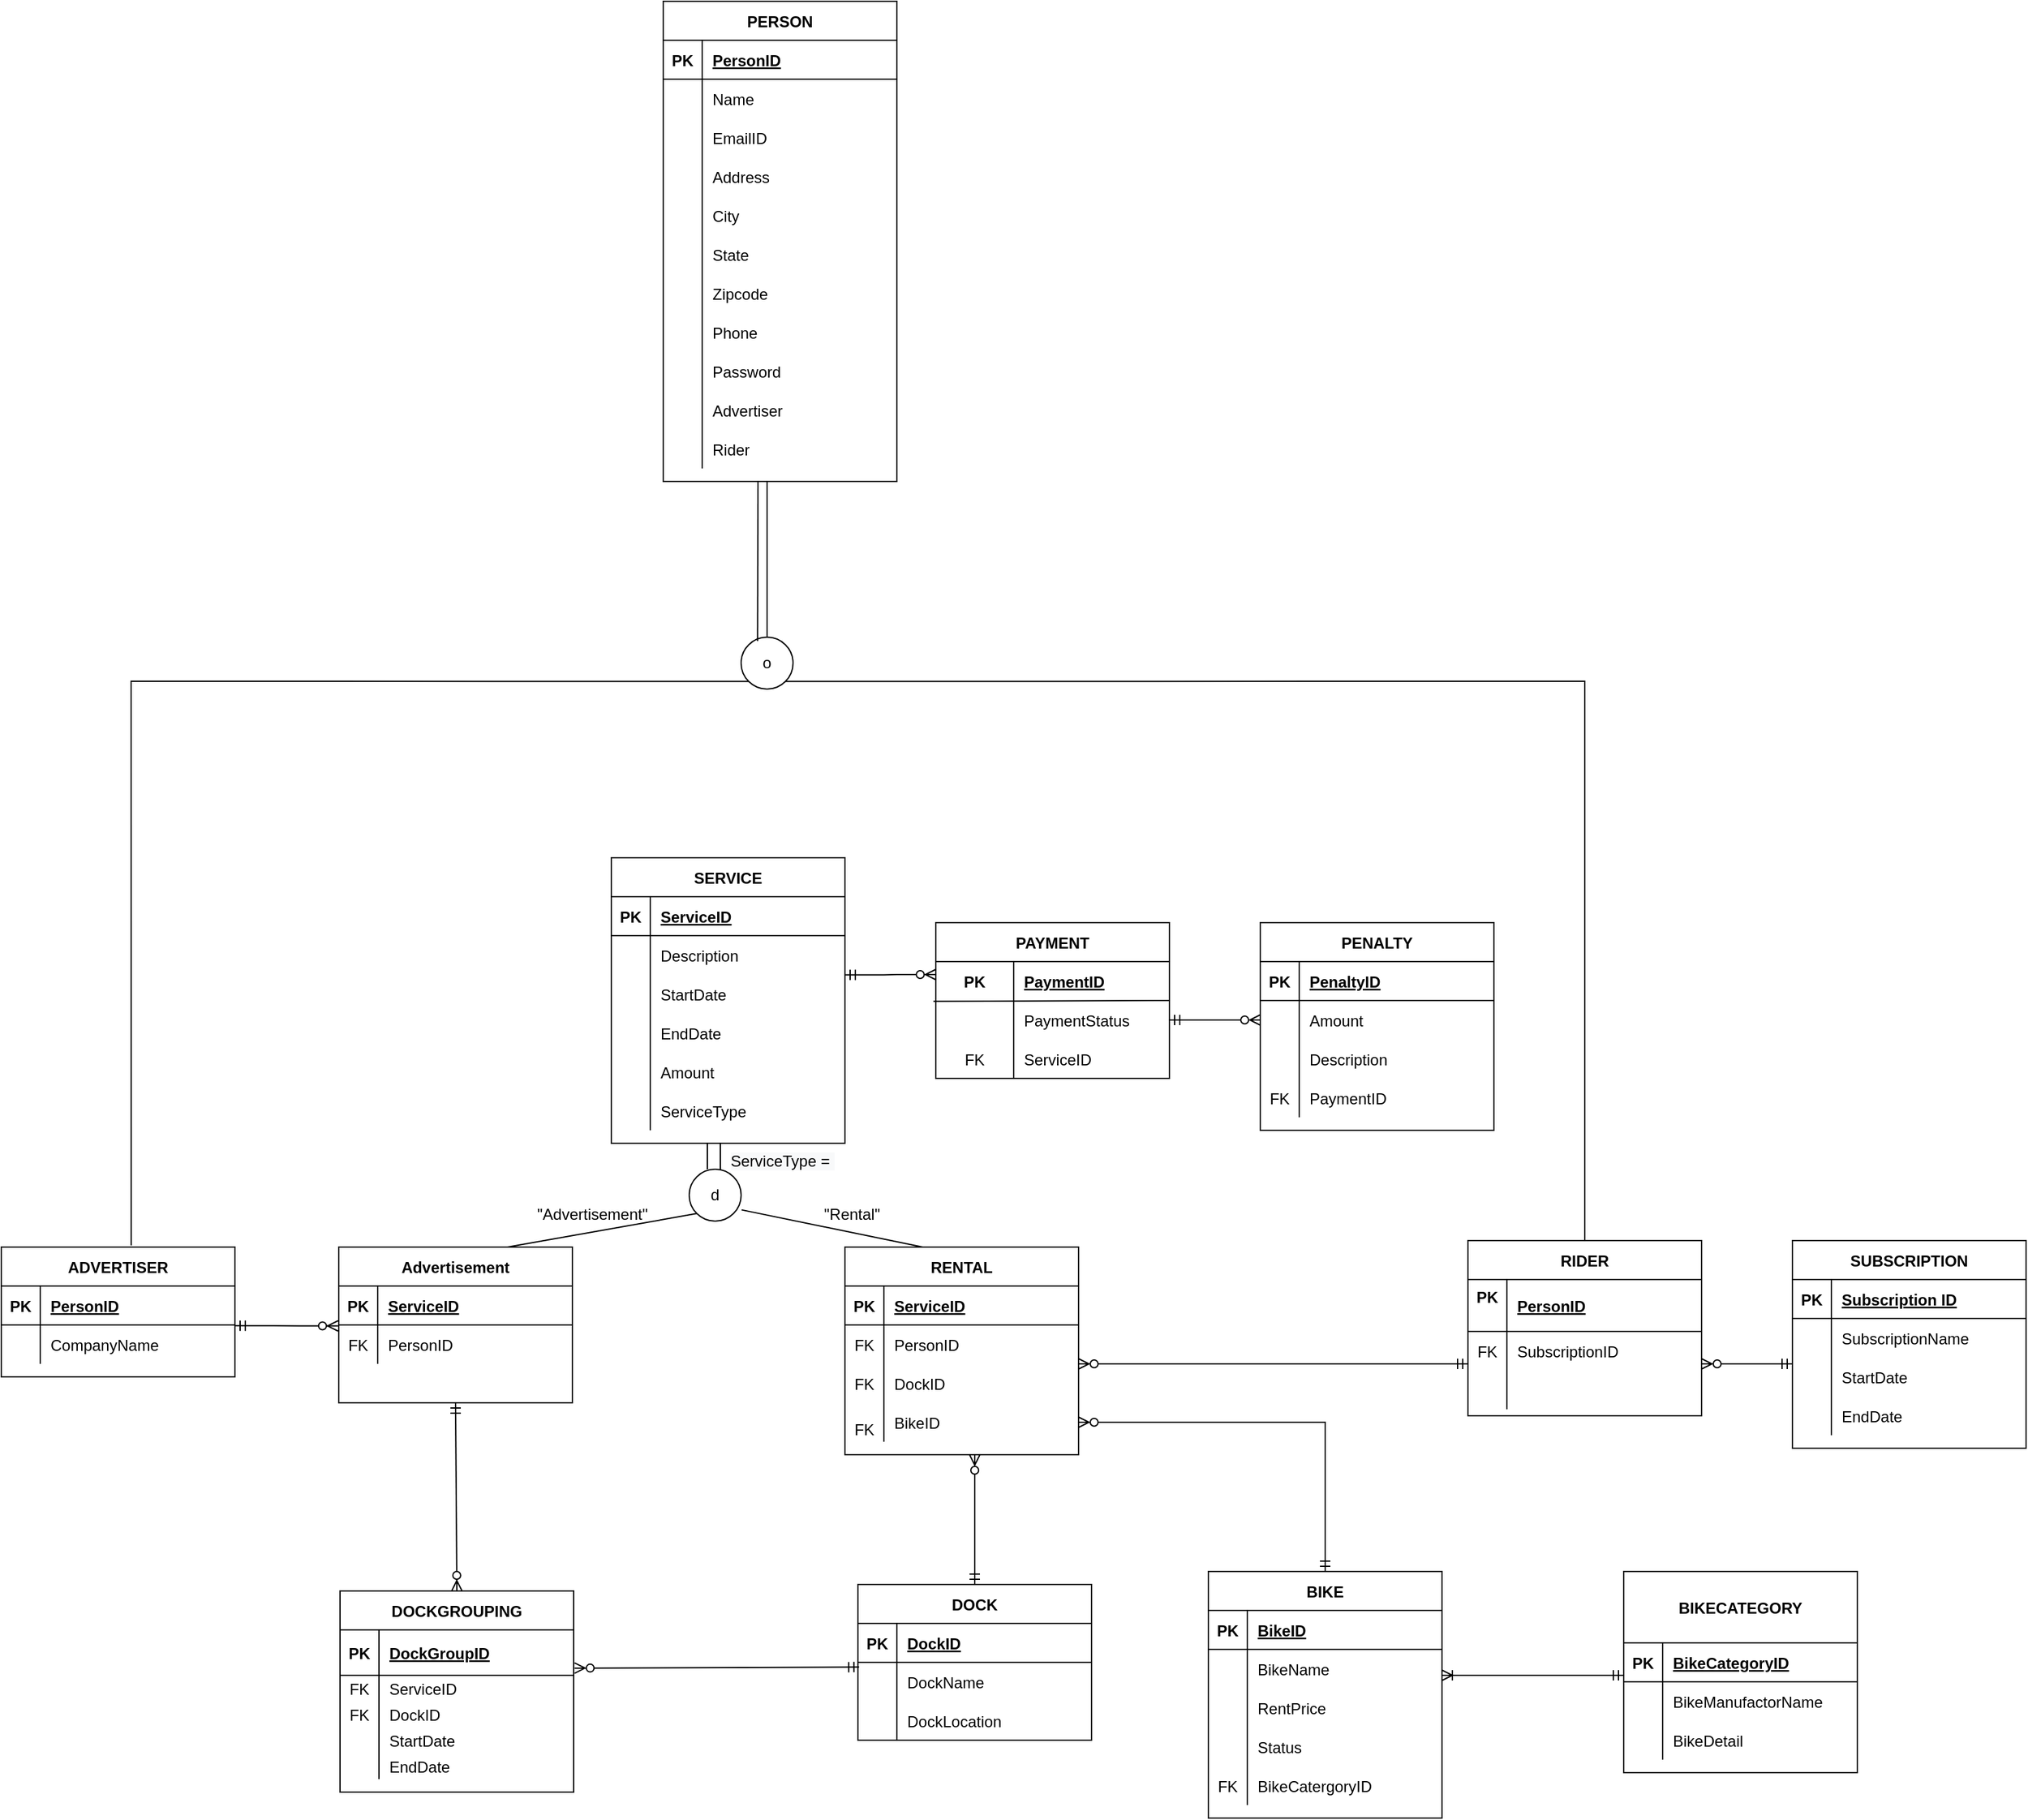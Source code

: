 <mxfile version="20.5.1" type="device"><diagram id="ZUrZZoVYkyYIt4CixMX1" name="Page-1"><mxGraphModel dx="2372" dy="1384" grid="1" gridSize="10" guides="1" tooltips="1" connect="1" arrows="1" fold="1" page="1" pageScale="1" pageWidth="827" pageHeight="1169" math="0" shadow="0"><root><mxCell id="0"/><mxCell id="1" parent="0"/><mxCell id="DzMwwG3jC6FqfTLNB3D3-56" value="SERVICE" style="shape=table;startSize=30;container=1;collapsible=1;childLayout=tableLayout;fixedRows=1;rowLines=0;fontStyle=1;align=center;resizeLast=1;rounded=0;shadow=0;sketch=0;" parent="1" vertex="1"><mxGeometry x="730" y="1650" width="180" height="220" as="geometry"/></mxCell><mxCell id="DzMwwG3jC6FqfTLNB3D3-57" value="" style="shape=tableRow;horizontal=0;startSize=0;swimlaneHead=0;swimlaneBody=0;fillColor=none;collapsible=0;dropTarget=0;points=[[0,0.5],[1,0.5]];portConstraint=eastwest;top=0;left=0;right=0;bottom=1;rounded=0;shadow=0;sketch=0;" parent="DzMwwG3jC6FqfTLNB3D3-56" vertex="1"><mxGeometry y="30" width="180" height="30" as="geometry"/></mxCell><mxCell id="DzMwwG3jC6FqfTLNB3D3-58" value="PK" style="shape=partialRectangle;connectable=0;fillColor=none;top=0;left=0;bottom=0;right=0;fontStyle=1;overflow=hidden;rounded=0;shadow=0;sketch=0;" parent="DzMwwG3jC6FqfTLNB3D3-57" vertex="1"><mxGeometry width="30" height="30" as="geometry"><mxRectangle width="30" height="30" as="alternateBounds"/></mxGeometry></mxCell><mxCell id="DzMwwG3jC6FqfTLNB3D3-59" value="ServiceID" style="shape=partialRectangle;connectable=0;fillColor=none;top=0;left=0;bottom=0;right=0;align=left;spacingLeft=6;fontStyle=5;overflow=hidden;rounded=0;shadow=0;sketch=0;" parent="DzMwwG3jC6FqfTLNB3D3-57" vertex="1"><mxGeometry x="30" width="150" height="30" as="geometry"><mxRectangle width="150" height="30" as="alternateBounds"/></mxGeometry></mxCell><mxCell id="DzMwwG3jC6FqfTLNB3D3-63" value="" style="shape=tableRow;horizontal=0;startSize=0;swimlaneHead=0;swimlaneBody=0;fillColor=none;collapsible=0;dropTarget=0;points=[[0,0.5],[1,0.5]];portConstraint=eastwest;top=0;left=0;right=0;bottom=0;rounded=0;shadow=0;sketch=0;" parent="DzMwwG3jC6FqfTLNB3D3-56" vertex="1"><mxGeometry y="60" width="180" height="30" as="geometry"/></mxCell><mxCell id="DzMwwG3jC6FqfTLNB3D3-64" value="" style="shape=partialRectangle;connectable=0;fillColor=none;top=0;left=0;bottom=0;right=0;editable=1;overflow=hidden;rounded=0;shadow=0;sketch=0;" parent="DzMwwG3jC6FqfTLNB3D3-63" vertex="1"><mxGeometry width="30" height="30" as="geometry"><mxRectangle width="30" height="30" as="alternateBounds"/></mxGeometry></mxCell><mxCell id="DzMwwG3jC6FqfTLNB3D3-65" value="Description" style="shape=partialRectangle;connectable=0;fillColor=none;top=0;left=0;bottom=0;right=0;align=left;spacingLeft=6;overflow=hidden;rounded=0;shadow=0;sketch=0;" parent="DzMwwG3jC6FqfTLNB3D3-63" vertex="1"><mxGeometry x="30" width="150" height="30" as="geometry"><mxRectangle width="150" height="30" as="alternateBounds"/></mxGeometry></mxCell><mxCell id="DzMwwG3jC6FqfTLNB3D3-66" value="" style="shape=tableRow;horizontal=0;startSize=0;swimlaneHead=0;swimlaneBody=0;fillColor=none;collapsible=0;dropTarget=0;points=[[0,0.5],[1,0.5]];portConstraint=eastwest;top=0;left=0;right=0;bottom=0;rounded=0;shadow=0;sketch=0;" parent="DzMwwG3jC6FqfTLNB3D3-56" vertex="1"><mxGeometry y="90" width="180" height="30" as="geometry"/></mxCell><mxCell id="DzMwwG3jC6FqfTLNB3D3-67" value="" style="shape=partialRectangle;connectable=0;fillColor=none;top=0;left=0;bottom=0;right=0;editable=1;overflow=hidden;rounded=0;shadow=0;sketch=0;" parent="DzMwwG3jC6FqfTLNB3D3-66" vertex="1"><mxGeometry width="30" height="30" as="geometry"><mxRectangle width="30" height="30" as="alternateBounds"/></mxGeometry></mxCell><mxCell id="DzMwwG3jC6FqfTLNB3D3-68" value="StartDate" style="shape=partialRectangle;connectable=0;fillColor=none;top=0;left=0;bottom=0;right=0;align=left;spacingLeft=6;overflow=hidden;rounded=0;shadow=0;sketch=0;" parent="DzMwwG3jC6FqfTLNB3D3-66" vertex="1"><mxGeometry x="30" width="150" height="30" as="geometry"><mxRectangle width="150" height="30" as="alternateBounds"/></mxGeometry></mxCell><mxCell id="DzMwwG3jC6FqfTLNB3D3-69" style="shape=tableRow;horizontal=0;startSize=0;swimlaneHead=0;swimlaneBody=0;fillColor=none;collapsible=0;dropTarget=0;points=[[0,0.5],[1,0.5]];portConstraint=eastwest;top=0;left=0;right=0;bottom=0;rounded=0;shadow=0;sketch=0;" parent="DzMwwG3jC6FqfTLNB3D3-56" vertex="1"><mxGeometry y="120" width="180" height="30" as="geometry"/></mxCell><mxCell id="DzMwwG3jC6FqfTLNB3D3-70" style="shape=partialRectangle;connectable=0;fillColor=none;top=0;left=0;bottom=0;right=0;editable=1;overflow=hidden;rounded=0;shadow=0;sketch=0;" parent="DzMwwG3jC6FqfTLNB3D3-69" vertex="1"><mxGeometry width="30" height="30" as="geometry"><mxRectangle width="30" height="30" as="alternateBounds"/></mxGeometry></mxCell><mxCell id="DzMwwG3jC6FqfTLNB3D3-71" value="EndDate" style="shape=partialRectangle;connectable=0;fillColor=none;top=0;left=0;bottom=0;right=0;align=left;spacingLeft=6;overflow=hidden;rounded=0;shadow=0;sketch=0;" parent="DzMwwG3jC6FqfTLNB3D3-69" vertex="1"><mxGeometry x="30" width="150" height="30" as="geometry"><mxRectangle width="150" height="30" as="alternateBounds"/></mxGeometry></mxCell><mxCell id="DzMwwG3jC6FqfTLNB3D3-72" style="shape=tableRow;horizontal=0;startSize=0;swimlaneHead=0;swimlaneBody=0;fillColor=none;collapsible=0;dropTarget=0;points=[[0,0.5],[1,0.5]];portConstraint=eastwest;top=0;left=0;right=0;bottom=0;rounded=0;shadow=0;sketch=0;" parent="DzMwwG3jC6FqfTLNB3D3-56" vertex="1"><mxGeometry y="150" width="180" height="30" as="geometry"/></mxCell><mxCell id="DzMwwG3jC6FqfTLNB3D3-73" style="shape=partialRectangle;connectable=0;fillColor=none;top=0;left=0;bottom=0;right=0;editable=1;overflow=hidden;rounded=0;shadow=0;sketch=0;" parent="DzMwwG3jC6FqfTLNB3D3-72" vertex="1"><mxGeometry width="30" height="30" as="geometry"><mxRectangle width="30" height="30" as="alternateBounds"/></mxGeometry></mxCell><mxCell id="DzMwwG3jC6FqfTLNB3D3-74" value="Amount" style="shape=partialRectangle;connectable=0;fillColor=none;top=0;left=0;bottom=0;right=0;align=left;spacingLeft=6;overflow=hidden;rounded=0;shadow=0;sketch=0;" parent="DzMwwG3jC6FqfTLNB3D3-72" vertex="1"><mxGeometry x="30" width="150" height="30" as="geometry"><mxRectangle width="150" height="30" as="alternateBounds"/></mxGeometry></mxCell><mxCell id="DzMwwG3jC6FqfTLNB3D3-209" style="shape=tableRow;horizontal=0;startSize=0;swimlaneHead=0;swimlaneBody=0;fillColor=none;collapsible=0;dropTarget=0;points=[[0,0.5],[1,0.5]];portConstraint=eastwest;top=0;left=0;right=0;bottom=0;rounded=0;shadow=0;sketch=0;" parent="DzMwwG3jC6FqfTLNB3D3-56" vertex="1"><mxGeometry y="180" width="180" height="30" as="geometry"/></mxCell><mxCell id="DzMwwG3jC6FqfTLNB3D3-210" style="shape=partialRectangle;connectable=0;fillColor=none;top=0;left=0;bottom=0;right=0;editable=1;overflow=hidden;rounded=0;shadow=0;sketch=0;" parent="DzMwwG3jC6FqfTLNB3D3-209" vertex="1"><mxGeometry width="30" height="30" as="geometry"><mxRectangle width="30" height="30" as="alternateBounds"/></mxGeometry></mxCell><mxCell id="DzMwwG3jC6FqfTLNB3D3-211" value="ServiceType" style="shape=partialRectangle;connectable=0;fillColor=none;top=0;left=0;bottom=0;right=0;align=left;spacingLeft=6;overflow=hidden;rounded=0;shadow=0;sketch=0;" parent="DzMwwG3jC6FqfTLNB3D3-209" vertex="1"><mxGeometry x="30" width="150" height="30" as="geometry"><mxRectangle width="150" height="30" as="alternateBounds"/></mxGeometry></mxCell><mxCell id="DzMwwG3jC6FqfTLNB3D3-75" value="RENTAL" style="shape=table;startSize=30;container=1;collapsible=1;childLayout=tableLayout;fixedRows=1;rowLines=0;fontStyle=1;align=center;resizeLast=1;rounded=0;shadow=0;sketch=0;" parent="1" vertex="1"><mxGeometry x="910" y="1950" width="180" height="160" as="geometry"/></mxCell><mxCell id="DzMwwG3jC6FqfTLNB3D3-76" value="" style="shape=tableRow;horizontal=0;startSize=0;swimlaneHead=0;swimlaneBody=0;fillColor=none;collapsible=0;dropTarget=0;points=[[0,0.5],[1,0.5]];portConstraint=eastwest;top=0;left=0;right=0;bottom=1;rounded=0;shadow=0;sketch=0;" parent="DzMwwG3jC6FqfTLNB3D3-75" vertex="1"><mxGeometry y="30" width="180" height="30" as="geometry"/></mxCell><mxCell id="DzMwwG3jC6FqfTLNB3D3-77" value="PK" style="shape=partialRectangle;connectable=0;fillColor=none;top=0;left=0;bottom=0;right=0;fontStyle=1;overflow=hidden;rounded=0;shadow=0;sketch=0;" parent="DzMwwG3jC6FqfTLNB3D3-76" vertex="1"><mxGeometry width="30" height="30" as="geometry"><mxRectangle width="30" height="30" as="alternateBounds"/></mxGeometry></mxCell><mxCell id="DzMwwG3jC6FqfTLNB3D3-78" value="ServiceID" style="shape=partialRectangle;connectable=0;fillColor=none;top=0;left=0;bottom=0;right=0;align=left;spacingLeft=6;fontStyle=5;overflow=hidden;rounded=0;shadow=0;sketch=0;" parent="DzMwwG3jC6FqfTLNB3D3-76" vertex="1"><mxGeometry x="30" width="150" height="30" as="geometry"><mxRectangle width="150" height="30" as="alternateBounds"/></mxGeometry></mxCell><mxCell id="DzMwwG3jC6FqfTLNB3D3-79" value="" style="shape=tableRow;horizontal=0;startSize=0;swimlaneHead=0;swimlaneBody=0;fillColor=none;collapsible=0;dropTarget=0;points=[[0,0.5],[1,0.5]];portConstraint=eastwest;top=0;left=0;right=0;bottom=0;rounded=0;shadow=0;sketch=0;" parent="DzMwwG3jC6FqfTLNB3D3-75" vertex="1"><mxGeometry y="60" width="180" height="30" as="geometry"/></mxCell><mxCell id="DzMwwG3jC6FqfTLNB3D3-80" value="" style="shape=partialRectangle;connectable=0;fillColor=none;top=0;left=0;bottom=0;right=0;editable=1;overflow=hidden;rounded=0;shadow=0;sketch=0;" parent="DzMwwG3jC6FqfTLNB3D3-79" vertex="1"><mxGeometry width="30" height="30" as="geometry"><mxRectangle width="30" height="30" as="alternateBounds"/></mxGeometry></mxCell><mxCell id="DzMwwG3jC6FqfTLNB3D3-81" value="PersonID" style="shape=partialRectangle;connectable=0;fillColor=none;top=0;left=0;bottom=0;right=0;align=left;spacingLeft=6;overflow=hidden;rounded=0;shadow=0;sketch=0;" parent="DzMwwG3jC6FqfTLNB3D3-79" vertex="1"><mxGeometry x="30" width="150" height="30" as="geometry"><mxRectangle width="150" height="30" as="alternateBounds"/></mxGeometry></mxCell><mxCell id="DzMwwG3jC6FqfTLNB3D3-82" value="" style="shape=tableRow;horizontal=0;startSize=0;swimlaneHead=0;swimlaneBody=0;fillColor=none;collapsible=0;dropTarget=0;points=[[0,0.5],[1,0.5]];portConstraint=eastwest;top=0;left=0;right=0;bottom=0;rounded=0;shadow=0;sketch=0;" parent="DzMwwG3jC6FqfTLNB3D3-75" vertex="1"><mxGeometry y="90" width="180" height="30" as="geometry"/></mxCell><mxCell id="DzMwwG3jC6FqfTLNB3D3-83" value="" style="shape=partialRectangle;connectable=0;fillColor=none;top=0;left=0;bottom=0;right=0;editable=1;overflow=hidden;rounded=0;shadow=0;sketch=0;" parent="DzMwwG3jC6FqfTLNB3D3-82" vertex="1"><mxGeometry width="30" height="30" as="geometry"><mxRectangle width="30" height="30" as="alternateBounds"/></mxGeometry></mxCell><mxCell id="DzMwwG3jC6FqfTLNB3D3-84" value="DockID" style="shape=partialRectangle;connectable=0;fillColor=none;top=0;left=0;bottom=0;right=0;align=left;spacingLeft=6;overflow=hidden;rounded=0;shadow=0;sketch=0;" parent="DzMwwG3jC6FqfTLNB3D3-82" vertex="1"><mxGeometry x="30" width="150" height="30" as="geometry"><mxRectangle width="150" height="30" as="alternateBounds"/></mxGeometry></mxCell><mxCell id="DzMwwG3jC6FqfTLNB3D3-85" value="" style="shape=tableRow;horizontal=0;startSize=0;swimlaneHead=0;swimlaneBody=0;fillColor=none;collapsible=0;dropTarget=0;points=[[0,0.5],[1,0.5]];portConstraint=eastwest;top=0;left=0;right=0;bottom=0;rounded=0;shadow=0;sketch=0;" parent="DzMwwG3jC6FqfTLNB3D3-75" vertex="1"><mxGeometry y="120" width="180" height="30" as="geometry"/></mxCell><mxCell id="DzMwwG3jC6FqfTLNB3D3-86" value="" style="shape=partialRectangle;connectable=0;fillColor=none;top=0;left=0;bottom=0;right=0;editable=1;overflow=hidden;rounded=0;shadow=0;sketch=0;" parent="DzMwwG3jC6FqfTLNB3D3-85" vertex="1"><mxGeometry width="30" height="30" as="geometry"><mxRectangle width="30" height="30" as="alternateBounds"/></mxGeometry></mxCell><mxCell id="DzMwwG3jC6FqfTLNB3D3-87" value="BikeID" style="shape=partialRectangle;connectable=0;fillColor=none;top=0;left=0;bottom=0;right=0;align=left;spacingLeft=6;overflow=hidden;rounded=0;shadow=0;sketch=0;" parent="DzMwwG3jC6FqfTLNB3D3-85" vertex="1"><mxGeometry x="30" width="150" height="30" as="geometry"><mxRectangle width="150" height="30" as="alternateBounds"/></mxGeometry></mxCell><mxCell id="DzMwwG3jC6FqfTLNB3D3-100" value="Advertisement" style="shape=table;startSize=30;container=1;collapsible=1;childLayout=tableLayout;fixedRows=1;rowLines=0;fontStyle=1;align=center;resizeLast=1;rounded=0;shadow=0;sketch=0;" parent="1" vertex="1"><mxGeometry x="520" y="1950" width="180" height="120" as="geometry"/></mxCell><mxCell id="DzMwwG3jC6FqfTLNB3D3-101" value="" style="shape=tableRow;horizontal=0;startSize=0;swimlaneHead=0;swimlaneBody=0;fillColor=none;collapsible=0;dropTarget=0;points=[[0,0.5],[1,0.5]];portConstraint=eastwest;top=0;left=0;right=0;bottom=1;rounded=0;shadow=0;sketch=0;" parent="DzMwwG3jC6FqfTLNB3D3-100" vertex="1"><mxGeometry y="30" width="180" height="30" as="geometry"/></mxCell><mxCell id="DzMwwG3jC6FqfTLNB3D3-102" value="PK" style="shape=partialRectangle;connectable=0;fillColor=none;top=0;left=0;bottom=0;right=0;fontStyle=1;overflow=hidden;rounded=0;shadow=0;sketch=0;" parent="DzMwwG3jC6FqfTLNB3D3-101" vertex="1"><mxGeometry width="30" height="30" as="geometry"><mxRectangle width="30" height="30" as="alternateBounds"/></mxGeometry></mxCell><mxCell id="DzMwwG3jC6FqfTLNB3D3-103" value="ServiceID" style="shape=partialRectangle;connectable=0;fillColor=none;top=0;left=0;bottom=0;right=0;align=left;spacingLeft=6;fontStyle=5;overflow=hidden;rounded=0;shadow=0;sketch=0;" parent="DzMwwG3jC6FqfTLNB3D3-101" vertex="1"><mxGeometry x="30" width="150" height="30" as="geometry"><mxRectangle width="150" height="30" as="alternateBounds"/></mxGeometry></mxCell><mxCell id="DzMwwG3jC6FqfTLNB3D3-104" value="" style="shape=tableRow;horizontal=0;startSize=0;swimlaneHead=0;swimlaneBody=0;fillColor=none;collapsible=0;dropTarget=0;points=[[0,0.5],[1,0.5]];portConstraint=eastwest;top=0;left=0;right=0;bottom=0;rounded=0;shadow=0;sketch=0;" parent="DzMwwG3jC6FqfTLNB3D3-100" vertex="1"><mxGeometry y="60" width="180" height="30" as="geometry"/></mxCell><mxCell id="DzMwwG3jC6FqfTLNB3D3-105" value="FK" style="shape=partialRectangle;connectable=0;fillColor=none;top=0;left=0;bottom=0;right=0;editable=1;overflow=hidden;rounded=0;shadow=0;sketch=0;" parent="DzMwwG3jC6FqfTLNB3D3-104" vertex="1"><mxGeometry width="30" height="30" as="geometry"><mxRectangle width="30" height="30" as="alternateBounds"/></mxGeometry></mxCell><mxCell id="DzMwwG3jC6FqfTLNB3D3-106" value="PersonID" style="shape=partialRectangle;connectable=0;fillColor=none;top=0;left=0;bottom=0;right=0;align=left;spacingLeft=6;overflow=hidden;rounded=0;shadow=0;sketch=0;" parent="DzMwwG3jC6FqfTLNB3D3-104" vertex="1"><mxGeometry x="30" width="150" height="30" as="geometry"><mxRectangle width="150" height="30" as="alternateBounds"/></mxGeometry></mxCell><mxCell id="DzMwwG3jC6FqfTLNB3D3-124" value="PERSON" style="shape=table;startSize=30;container=1;collapsible=1;childLayout=tableLayout;fixedRows=1;rowLines=0;fontStyle=1;align=center;resizeLast=1;rounded=0;shadow=0;sketch=0;" parent="1" vertex="1"><mxGeometry x="770" y="990" width="180" height="370" as="geometry"/></mxCell><mxCell id="DzMwwG3jC6FqfTLNB3D3-125" value="" style="shape=tableRow;horizontal=0;startSize=0;swimlaneHead=0;swimlaneBody=0;fillColor=none;collapsible=0;dropTarget=0;points=[[0,0.5],[1,0.5]];portConstraint=eastwest;top=0;left=0;right=0;bottom=1;rounded=0;shadow=0;sketch=0;" parent="DzMwwG3jC6FqfTLNB3D3-124" vertex="1"><mxGeometry y="30" width="180" height="30" as="geometry"/></mxCell><mxCell id="DzMwwG3jC6FqfTLNB3D3-126" value="PK" style="shape=partialRectangle;connectable=0;fillColor=none;top=0;left=0;bottom=0;right=0;fontStyle=1;overflow=hidden;rounded=0;shadow=0;sketch=0;" parent="DzMwwG3jC6FqfTLNB3D3-125" vertex="1"><mxGeometry width="30" height="30" as="geometry"><mxRectangle width="30" height="30" as="alternateBounds"/></mxGeometry></mxCell><mxCell id="DzMwwG3jC6FqfTLNB3D3-127" value="PersonID" style="shape=partialRectangle;connectable=0;fillColor=none;top=0;left=0;bottom=0;right=0;align=left;spacingLeft=6;fontStyle=5;overflow=hidden;rounded=0;shadow=0;sketch=0;" parent="DzMwwG3jC6FqfTLNB3D3-125" vertex="1"><mxGeometry x="30" width="150" height="30" as="geometry"><mxRectangle width="150" height="30" as="alternateBounds"/></mxGeometry></mxCell><mxCell id="DzMwwG3jC6FqfTLNB3D3-128" value="" style="shape=tableRow;horizontal=0;startSize=0;swimlaneHead=0;swimlaneBody=0;fillColor=none;collapsible=0;dropTarget=0;points=[[0,0.5],[1,0.5]];portConstraint=eastwest;top=0;left=0;right=0;bottom=0;rounded=0;shadow=0;sketch=0;" parent="DzMwwG3jC6FqfTLNB3D3-124" vertex="1"><mxGeometry y="60" width="180" height="30" as="geometry"/></mxCell><mxCell id="DzMwwG3jC6FqfTLNB3D3-129" value="" style="shape=partialRectangle;connectable=0;fillColor=none;top=0;left=0;bottom=0;right=0;editable=1;overflow=hidden;rounded=0;shadow=0;sketch=0;" parent="DzMwwG3jC6FqfTLNB3D3-128" vertex="1"><mxGeometry width="30" height="30" as="geometry"><mxRectangle width="30" height="30" as="alternateBounds"/></mxGeometry></mxCell><mxCell id="DzMwwG3jC6FqfTLNB3D3-130" value="Name" style="shape=partialRectangle;connectable=0;fillColor=none;top=0;left=0;bottom=0;right=0;align=left;spacingLeft=6;overflow=hidden;rounded=0;shadow=0;sketch=0;" parent="DzMwwG3jC6FqfTLNB3D3-128" vertex="1"><mxGeometry x="30" width="150" height="30" as="geometry"><mxRectangle width="150" height="30" as="alternateBounds"/></mxGeometry></mxCell><mxCell id="DzMwwG3jC6FqfTLNB3D3-131" value="" style="shape=tableRow;horizontal=0;startSize=0;swimlaneHead=0;swimlaneBody=0;fillColor=none;collapsible=0;dropTarget=0;points=[[0,0.5],[1,0.5]];portConstraint=eastwest;top=0;left=0;right=0;bottom=0;rounded=0;shadow=0;sketch=0;" parent="DzMwwG3jC6FqfTLNB3D3-124" vertex="1"><mxGeometry y="90" width="180" height="30" as="geometry"/></mxCell><mxCell id="DzMwwG3jC6FqfTLNB3D3-132" value="" style="shape=partialRectangle;connectable=0;fillColor=none;top=0;left=0;bottom=0;right=0;editable=1;overflow=hidden;rounded=0;shadow=0;sketch=0;" parent="DzMwwG3jC6FqfTLNB3D3-131" vertex="1"><mxGeometry width="30" height="30" as="geometry"><mxRectangle width="30" height="30" as="alternateBounds"/></mxGeometry></mxCell><mxCell id="DzMwwG3jC6FqfTLNB3D3-133" value="EmailID" style="shape=partialRectangle;connectable=0;fillColor=none;top=0;left=0;bottom=0;right=0;align=left;spacingLeft=6;overflow=hidden;rounded=0;shadow=0;sketch=0;" parent="DzMwwG3jC6FqfTLNB3D3-131" vertex="1"><mxGeometry x="30" width="150" height="30" as="geometry"><mxRectangle width="150" height="30" as="alternateBounds"/></mxGeometry></mxCell><mxCell id="DzMwwG3jC6FqfTLNB3D3-134" value="" style="shape=tableRow;horizontal=0;startSize=0;swimlaneHead=0;swimlaneBody=0;fillColor=none;collapsible=0;dropTarget=0;points=[[0,0.5],[1,0.5]];portConstraint=eastwest;top=0;left=0;right=0;bottom=0;rounded=0;shadow=0;sketch=0;" parent="DzMwwG3jC6FqfTLNB3D3-124" vertex="1"><mxGeometry y="120" width="180" height="30" as="geometry"/></mxCell><mxCell id="DzMwwG3jC6FqfTLNB3D3-135" value="" style="shape=partialRectangle;connectable=0;fillColor=none;top=0;left=0;bottom=0;right=0;editable=1;overflow=hidden;rounded=0;shadow=0;sketch=0;" parent="DzMwwG3jC6FqfTLNB3D3-134" vertex="1"><mxGeometry width="30" height="30" as="geometry"><mxRectangle width="30" height="30" as="alternateBounds"/></mxGeometry></mxCell><mxCell id="DzMwwG3jC6FqfTLNB3D3-136" value="Address" style="shape=partialRectangle;connectable=0;fillColor=none;top=0;left=0;bottom=0;right=0;align=left;spacingLeft=6;overflow=hidden;rounded=0;shadow=0;sketch=0;" parent="DzMwwG3jC6FqfTLNB3D3-134" vertex="1"><mxGeometry x="30" width="150" height="30" as="geometry"><mxRectangle width="150" height="30" as="alternateBounds"/></mxGeometry></mxCell><mxCell id="DzMwwG3jC6FqfTLNB3D3-143" style="shape=tableRow;horizontal=0;startSize=0;swimlaneHead=0;swimlaneBody=0;fillColor=none;collapsible=0;dropTarget=0;points=[[0,0.5],[1,0.5]];portConstraint=eastwest;top=0;left=0;right=0;bottom=0;rounded=0;shadow=0;sketch=0;" parent="DzMwwG3jC6FqfTLNB3D3-124" vertex="1"><mxGeometry y="150" width="180" height="30" as="geometry"/></mxCell><mxCell id="DzMwwG3jC6FqfTLNB3D3-144" style="shape=partialRectangle;connectable=0;fillColor=none;top=0;left=0;bottom=0;right=0;editable=1;overflow=hidden;rounded=0;shadow=0;sketch=0;" parent="DzMwwG3jC6FqfTLNB3D3-143" vertex="1"><mxGeometry width="30" height="30" as="geometry"><mxRectangle width="30" height="30" as="alternateBounds"/></mxGeometry></mxCell><mxCell id="DzMwwG3jC6FqfTLNB3D3-145" value="City" style="shape=partialRectangle;connectable=0;fillColor=none;top=0;left=0;bottom=0;right=0;align=left;spacingLeft=6;overflow=hidden;rounded=0;shadow=0;sketch=0;" parent="DzMwwG3jC6FqfTLNB3D3-143" vertex="1"><mxGeometry x="30" width="150" height="30" as="geometry"><mxRectangle width="150" height="30" as="alternateBounds"/></mxGeometry></mxCell><mxCell id="DzMwwG3jC6FqfTLNB3D3-146" style="shape=tableRow;horizontal=0;startSize=0;swimlaneHead=0;swimlaneBody=0;fillColor=none;collapsible=0;dropTarget=0;points=[[0,0.5],[1,0.5]];portConstraint=eastwest;top=0;left=0;right=0;bottom=0;rounded=0;shadow=0;sketch=0;" parent="DzMwwG3jC6FqfTLNB3D3-124" vertex="1"><mxGeometry y="180" width="180" height="30" as="geometry"/></mxCell><mxCell id="DzMwwG3jC6FqfTLNB3D3-147" style="shape=partialRectangle;connectable=0;fillColor=none;top=0;left=0;bottom=0;right=0;editable=1;overflow=hidden;rounded=0;shadow=0;sketch=0;" parent="DzMwwG3jC6FqfTLNB3D3-146" vertex="1"><mxGeometry width="30" height="30" as="geometry"><mxRectangle width="30" height="30" as="alternateBounds"/></mxGeometry></mxCell><mxCell id="DzMwwG3jC6FqfTLNB3D3-148" value="State" style="shape=partialRectangle;connectable=0;fillColor=none;top=0;left=0;bottom=0;right=0;align=left;spacingLeft=6;overflow=hidden;rounded=0;shadow=0;sketch=0;" parent="DzMwwG3jC6FqfTLNB3D3-146" vertex="1"><mxGeometry x="30" width="150" height="30" as="geometry"><mxRectangle width="150" height="30" as="alternateBounds"/></mxGeometry></mxCell><mxCell id="DzMwwG3jC6FqfTLNB3D3-140" style="shape=tableRow;horizontal=0;startSize=0;swimlaneHead=0;swimlaneBody=0;fillColor=none;collapsible=0;dropTarget=0;points=[[0,0.5],[1,0.5]];portConstraint=eastwest;top=0;left=0;right=0;bottom=0;rounded=0;shadow=0;sketch=0;" parent="DzMwwG3jC6FqfTLNB3D3-124" vertex="1"><mxGeometry y="210" width="180" height="30" as="geometry"/></mxCell><mxCell id="DzMwwG3jC6FqfTLNB3D3-141" style="shape=partialRectangle;connectable=0;fillColor=none;top=0;left=0;bottom=0;right=0;editable=1;overflow=hidden;rounded=0;shadow=0;sketch=0;" parent="DzMwwG3jC6FqfTLNB3D3-140" vertex="1"><mxGeometry width="30" height="30" as="geometry"><mxRectangle width="30" height="30" as="alternateBounds"/></mxGeometry></mxCell><mxCell id="DzMwwG3jC6FqfTLNB3D3-142" value="Zipcode" style="shape=partialRectangle;connectable=0;fillColor=none;top=0;left=0;bottom=0;right=0;align=left;spacingLeft=6;overflow=hidden;rounded=0;shadow=0;sketch=0;" parent="DzMwwG3jC6FqfTLNB3D3-140" vertex="1"><mxGeometry x="30" width="150" height="30" as="geometry"><mxRectangle width="150" height="30" as="alternateBounds"/></mxGeometry></mxCell><mxCell id="DzMwwG3jC6FqfTLNB3D3-137" style="shape=tableRow;horizontal=0;startSize=0;swimlaneHead=0;swimlaneBody=0;fillColor=none;collapsible=0;dropTarget=0;points=[[0,0.5],[1,0.5]];portConstraint=eastwest;top=0;left=0;right=0;bottom=0;rounded=0;shadow=0;sketch=0;" parent="DzMwwG3jC6FqfTLNB3D3-124" vertex="1"><mxGeometry y="240" width="180" height="30" as="geometry"/></mxCell><mxCell id="DzMwwG3jC6FqfTLNB3D3-138" style="shape=partialRectangle;connectable=0;fillColor=none;top=0;left=0;bottom=0;right=0;editable=1;overflow=hidden;rounded=0;shadow=0;sketch=0;" parent="DzMwwG3jC6FqfTLNB3D3-137" vertex="1"><mxGeometry width="30" height="30" as="geometry"><mxRectangle width="30" height="30" as="alternateBounds"/></mxGeometry></mxCell><mxCell id="DzMwwG3jC6FqfTLNB3D3-139" value="Phone" style="shape=partialRectangle;connectable=0;fillColor=none;top=0;left=0;bottom=0;right=0;align=left;spacingLeft=6;overflow=hidden;rounded=0;shadow=0;sketch=0;" parent="DzMwwG3jC6FqfTLNB3D3-137" vertex="1"><mxGeometry x="30" width="150" height="30" as="geometry"><mxRectangle width="150" height="30" as="alternateBounds"/></mxGeometry></mxCell><mxCell id="DzMwwG3jC6FqfTLNB3D3-149" style="shape=tableRow;horizontal=0;startSize=0;swimlaneHead=0;swimlaneBody=0;fillColor=none;collapsible=0;dropTarget=0;points=[[0,0.5],[1,0.5]];portConstraint=eastwest;top=0;left=0;right=0;bottom=0;rounded=0;shadow=0;sketch=0;" parent="DzMwwG3jC6FqfTLNB3D3-124" vertex="1"><mxGeometry y="270" width="180" height="30" as="geometry"/></mxCell><mxCell id="DzMwwG3jC6FqfTLNB3D3-150" style="shape=partialRectangle;connectable=0;fillColor=none;top=0;left=0;bottom=0;right=0;editable=1;overflow=hidden;rounded=0;shadow=0;sketch=0;" parent="DzMwwG3jC6FqfTLNB3D3-149" vertex="1"><mxGeometry width="30" height="30" as="geometry"><mxRectangle width="30" height="30" as="alternateBounds"/></mxGeometry></mxCell><mxCell id="DzMwwG3jC6FqfTLNB3D3-151" value="Password" style="shape=partialRectangle;connectable=0;fillColor=none;top=0;left=0;bottom=0;right=0;align=left;spacingLeft=6;overflow=hidden;rounded=0;shadow=0;sketch=0;" parent="DzMwwG3jC6FqfTLNB3D3-149" vertex="1"><mxGeometry x="30" width="150" height="30" as="geometry"><mxRectangle width="150" height="30" as="alternateBounds"/></mxGeometry></mxCell><mxCell id="DE1Yck6vaC9FM87AvwTh-19" style="shape=tableRow;horizontal=0;startSize=0;swimlaneHead=0;swimlaneBody=0;fillColor=none;collapsible=0;dropTarget=0;points=[[0,0.5],[1,0.5]];portConstraint=eastwest;top=0;left=0;right=0;bottom=0;rounded=0;shadow=0;sketch=0;" vertex="1" parent="DzMwwG3jC6FqfTLNB3D3-124"><mxGeometry y="300" width="180" height="30" as="geometry"/></mxCell><mxCell id="DE1Yck6vaC9FM87AvwTh-20" style="shape=partialRectangle;connectable=0;fillColor=none;top=0;left=0;bottom=0;right=0;editable=1;overflow=hidden;rounded=0;shadow=0;sketch=0;" vertex="1" parent="DE1Yck6vaC9FM87AvwTh-19"><mxGeometry width="30" height="30" as="geometry"><mxRectangle width="30" height="30" as="alternateBounds"/></mxGeometry></mxCell><mxCell id="DE1Yck6vaC9FM87AvwTh-21" value="Advertiser" style="shape=partialRectangle;connectable=0;fillColor=none;top=0;left=0;bottom=0;right=0;align=left;spacingLeft=6;overflow=hidden;rounded=0;shadow=0;sketch=0;" vertex="1" parent="DE1Yck6vaC9FM87AvwTh-19"><mxGeometry x="30" width="150" height="30" as="geometry"><mxRectangle width="150" height="30" as="alternateBounds"/></mxGeometry></mxCell><mxCell id="DE1Yck6vaC9FM87AvwTh-16" style="shape=tableRow;horizontal=0;startSize=0;swimlaneHead=0;swimlaneBody=0;fillColor=none;collapsible=0;dropTarget=0;points=[[0,0.5],[1,0.5]];portConstraint=eastwest;top=0;left=0;right=0;bottom=0;rounded=0;shadow=0;sketch=0;" vertex="1" parent="DzMwwG3jC6FqfTLNB3D3-124"><mxGeometry y="330" width="180" height="30" as="geometry"/></mxCell><mxCell id="DE1Yck6vaC9FM87AvwTh-17" style="shape=partialRectangle;connectable=0;fillColor=none;top=0;left=0;bottom=0;right=0;editable=1;overflow=hidden;rounded=0;shadow=0;sketch=0;" vertex="1" parent="DE1Yck6vaC9FM87AvwTh-16"><mxGeometry width="30" height="30" as="geometry"><mxRectangle width="30" height="30" as="alternateBounds"/></mxGeometry></mxCell><mxCell id="DE1Yck6vaC9FM87AvwTh-18" value="Rider" style="shape=partialRectangle;connectable=0;fillColor=none;top=0;left=0;bottom=0;right=0;align=left;spacingLeft=6;overflow=hidden;rounded=0;shadow=0;sketch=0;" vertex="1" parent="DE1Yck6vaC9FM87AvwTh-16"><mxGeometry x="30" width="150" height="30" as="geometry"><mxRectangle width="150" height="30" as="alternateBounds"/></mxGeometry></mxCell><mxCell id="DzMwwG3jC6FqfTLNB3D3-155" value="ADVERTISER" style="shape=table;startSize=30;container=1;collapsible=1;childLayout=tableLayout;fixedRows=1;rowLines=0;fontStyle=1;align=center;resizeLast=1;rounded=0;shadow=0;sketch=0;" parent="1" vertex="1"><mxGeometry x="260" y="1950" width="180" height="100" as="geometry"/></mxCell><mxCell id="DzMwwG3jC6FqfTLNB3D3-156" value="" style="shape=tableRow;horizontal=0;startSize=0;swimlaneHead=0;swimlaneBody=0;fillColor=none;collapsible=0;dropTarget=0;points=[[0,0.5],[1,0.5]];portConstraint=eastwest;top=0;left=0;right=0;bottom=1;rounded=0;shadow=0;sketch=0;" parent="DzMwwG3jC6FqfTLNB3D3-155" vertex="1"><mxGeometry y="30" width="180" height="30" as="geometry"/></mxCell><mxCell id="DzMwwG3jC6FqfTLNB3D3-157" value="PK" style="shape=partialRectangle;connectable=0;fillColor=none;top=0;left=0;bottom=0;right=0;fontStyle=1;overflow=hidden;rounded=0;shadow=0;sketch=0;" parent="DzMwwG3jC6FqfTLNB3D3-156" vertex="1"><mxGeometry width="30" height="30" as="geometry"><mxRectangle width="30" height="30" as="alternateBounds"/></mxGeometry></mxCell><mxCell id="DzMwwG3jC6FqfTLNB3D3-158" value="PersonID" style="shape=partialRectangle;connectable=0;fillColor=none;top=0;left=0;bottom=0;right=0;align=left;spacingLeft=6;fontStyle=5;overflow=hidden;rounded=0;shadow=0;sketch=0;" parent="DzMwwG3jC6FqfTLNB3D3-156" vertex="1"><mxGeometry x="30" width="150" height="30" as="geometry"><mxRectangle width="150" height="30" as="alternateBounds"/></mxGeometry></mxCell><mxCell id="DzMwwG3jC6FqfTLNB3D3-159" value="" style="shape=tableRow;horizontal=0;startSize=0;swimlaneHead=0;swimlaneBody=0;fillColor=none;collapsible=0;dropTarget=0;points=[[0,0.5],[1,0.5]];portConstraint=eastwest;top=0;left=0;right=0;bottom=0;rounded=0;shadow=0;sketch=0;" parent="DzMwwG3jC6FqfTLNB3D3-155" vertex="1"><mxGeometry y="60" width="180" height="30" as="geometry"/></mxCell><mxCell id="DzMwwG3jC6FqfTLNB3D3-160" value="" style="shape=partialRectangle;connectable=0;fillColor=none;top=0;left=0;bottom=0;right=0;editable=1;overflow=hidden;rounded=0;shadow=0;sketch=0;" parent="DzMwwG3jC6FqfTLNB3D3-159" vertex="1"><mxGeometry width="30" height="30" as="geometry"><mxRectangle width="30" height="30" as="alternateBounds"/></mxGeometry></mxCell><mxCell id="DzMwwG3jC6FqfTLNB3D3-161" value="CompanyName" style="shape=partialRectangle;connectable=0;fillColor=none;top=0;left=0;bottom=0;right=0;align=left;spacingLeft=6;overflow=hidden;rounded=0;shadow=0;sketch=0;" parent="DzMwwG3jC6FqfTLNB3D3-159" vertex="1"><mxGeometry x="30" width="150" height="30" as="geometry"><mxRectangle width="150" height="30" as="alternateBounds"/></mxGeometry></mxCell><mxCell id="DzMwwG3jC6FqfTLNB3D3-168" value="RIDER" style="shape=table;startSize=30;container=1;collapsible=1;childLayout=tableLayout;fixedRows=1;rowLines=0;fontStyle=1;align=center;resizeLast=1;rounded=0;shadow=0;sketch=0;" parent="1" vertex="1"><mxGeometry x="1390" y="1945" width="180" height="135" as="geometry"/></mxCell><mxCell id="DzMwwG3jC6FqfTLNB3D3-169" value="" style="shape=tableRow;horizontal=0;startSize=0;swimlaneHead=0;swimlaneBody=0;fillColor=none;collapsible=0;dropTarget=0;points=[[0,0.5],[1,0.5]];portConstraint=eastwest;top=0;left=0;right=0;bottom=1;rounded=0;shadow=0;sketch=0;" parent="DzMwwG3jC6FqfTLNB3D3-168" vertex="1"><mxGeometry y="30" width="180" height="40" as="geometry"/></mxCell><mxCell id="DzMwwG3jC6FqfTLNB3D3-170" value="PK&#10;" style="shape=partialRectangle;connectable=0;fillColor=none;top=0;left=0;bottom=0;right=0;fontStyle=1;overflow=hidden;rounded=0;shadow=0;sketch=0;" parent="DzMwwG3jC6FqfTLNB3D3-169" vertex="1"><mxGeometry width="30" height="40" as="geometry"><mxRectangle width="30" height="40" as="alternateBounds"/></mxGeometry></mxCell><mxCell id="DzMwwG3jC6FqfTLNB3D3-171" value="PersonID" style="shape=partialRectangle;connectable=0;fillColor=none;top=0;left=0;bottom=0;right=0;align=left;spacingLeft=6;fontStyle=5;overflow=hidden;rounded=0;shadow=0;sketch=0;" parent="DzMwwG3jC6FqfTLNB3D3-169" vertex="1"><mxGeometry x="30" width="150" height="40" as="geometry"><mxRectangle width="150" height="40" as="alternateBounds"/></mxGeometry></mxCell><mxCell id="DzMwwG3jC6FqfTLNB3D3-175" value="" style="shape=tableRow;horizontal=0;startSize=0;swimlaneHead=0;swimlaneBody=0;fillColor=none;collapsible=0;dropTarget=0;points=[[0,0.5],[1,0.5]];portConstraint=eastwest;top=0;left=0;right=0;bottom=0;rounded=0;shadow=0;sketch=0;" parent="DzMwwG3jC6FqfTLNB3D3-168" vertex="1"><mxGeometry y="70" width="180" height="30" as="geometry"/></mxCell><mxCell id="DzMwwG3jC6FqfTLNB3D3-176" value="FK" style="shape=partialRectangle;connectable=0;fillColor=none;top=0;left=0;bottom=0;right=0;editable=1;overflow=hidden;rounded=0;shadow=0;sketch=0;" parent="DzMwwG3jC6FqfTLNB3D3-175" vertex="1"><mxGeometry width="30" height="30" as="geometry"><mxRectangle width="30" height="30" as="alternateBounds"/></mxGeometry></mxCell><mxCell id="DzMwwG3jC6FqfTLNB3D3-177" value="SubscriptionID" style="shape=partialRectangle;connectable=0;fillColor=none;top=0;left=0;bottom=0;right=0;align=left;spacingLeft=6;overflow=hidden;rounded=0;shadow=0;sketch=0;" parent="DzMwwG3jC6FqfTLNB3D3-175" vertex="1"><mxGeometry x="30" width="150" height="30" as="geometry"><mxRectangle width="150" height="30" as="alternateBounds"/></mxGeometry></mxCell><mxCell id="DzMwwG3jC6FqfTLNB3D3-178" value="" style="shape=tableRow;horizontal=0;startSize=0;swimlaneHead=0;swimlaneBody=0;fillColor=none;collapsible=0;dropTarget=0;points=[[0,0.5],[1,0.5]];portConstraint=eastwest;top=0;left=0;right=0;bottom=0;rounded=0;shadow=0;sketch=0;" parent="DzMwwG3jC6FqfTLNB3D3-168" vertex="1"><mxGeometry y="100" width="180" height="30" as="geometry"/></mxCell><mxCell id="DzMwwG3jC6FqfTLNB3D3-179" value="" style="shape=partialRectangle;connectable=0;fillColor=none;top=0;left=0;bottom=0;right=0;editable=1;overflow=hidden;rounded=0;shadow=0;sketch=0;" parent="DzMwwG3jC6FqfTLNB3D3-178" vertex="1"><mxGeometry width="30" height="30" as="geometry"><mxRectangle width="30" height="30" as="alternateBounds"/></mxGeometry></mxCell><mxCell id="DzMwwG3jC6FqfTLNB3D3-180" value="" style="shape=partialRectangle;connectable=0;fillColor=none;top=0;left=0;bottom=0;right=0;align=left;spacingLeft=6;overflow=hidden;rounded=0;shadow=0;sketch=0;" parent="DzMwwG3jC6FqfTLNB3D3-178" vertex="1"><mxGeometry x="30" width="150" height="30" as="geometry"><mxRectangle width="150" height="30" as="alternateBounds"/></mxGeometry></mxCell><mxCell id="DzMwwG3jC6FqfTLNB3D3-191" value="SUBSCRIPTION" style="shape=table;startSize=30;container=1;collapsible=1;childLayout=tableLayout;fixedRows=1;rowLines=0;fontStyle=1;align=center;resizeLast=1;rounded=0;shadow=0;sketch=0;" parent="1" vertex="1"><mxGeometry x="1640" y="1945" width="180" height="160" as="geometry"/></mxCell><mxCell id="DzMwwG3jC6FqfTLNB3D3-192" value="" style="shape=tableRow;horizontal=0;startSize=0;swimlaneHead=0;swimlaneBody=0;fillColor=none;collapsible=0;dropTarget=0;points=[[0,0.5],[1,0.5]];portConstraint=eastwest;top=0;left=0;right=0;bottom=1;rounded=0;shadow=0;sketch=0;" parent="DzMwwG3jC6FqfTLNB3D3-191" vertex="1"><mxGeometry y="30" width="180" height="30" as="geometry"/></mxCell><mxCell id="DzMwwG3jC6FqfTLNB3D3-193" value="PK" style="shape=partialRectangle;connectable=0;fillColor=none;top=0;left=0;bottom=0;right=0;fontStyle=1;overflow=hidden;rounded=0;shadow=0;sketch=0;" parent="DzMwwG3jC6FqfTLNB3D3-192" vertex="1"><mxGeometry width="30" height="30" as="geometry"><mxRectangle width="30" height="30" as="alternateBounds"/></mxGeometry></mxCell><mxCell id="DzMwwG3jC6FqfTLNB3D3-194" value="Subscription ID" style="shape=partialRectangle;connectable=0;fillColor=none;top=0;left=0;bottom=0;right=0;align=left;spacingLeft=6;fontStyle=5;overflow=hidden;rounded=0;shadow=0;sketch=0;" parent="DzMwwG3jC6FqfTLNB3D3-192" vertex="1"><mxGeometry x="30" width="150" height="30" as="geometry"><mxRectangle width="150" height="30" as="alternateBounds"/></mxGeometry></mxCell><mxCell id="DzMwwG3jC6FqfTLNB3D3-195" value="" style="shape=tableRow;horizontal=0;startSize=0;swimlaneHead=0;swimlaneBody=0;fillColor=none;collapsible=0;dropTarget=0;points=[[0,0.5],[1,0.5]];portConstraint=eastwest;top=0;left=0;right=0;bottom=0;rounded=0;shadow=0;sketch=0;" parent="DzMwwG3jC6FqfTLNB3D3-191" vertex="1"><mxGeometry y="60" width="180" height="30" as="geometry"/></mxCell><mxCell id="DzMwwG3jC6FqfTLNB3D3-196" value="" style="shape=partialRectangle;connectable=0;fillColor=none;top=0;left=0;bottom=0;right=0;editable=1;overflow=hidden;rounded=0;shadow=0;sketch=0;" parent="DzMwwG3jC6FqfTLNB3D3-195" vertex="1"><mxGeometry width="30" height="30" as="geometry"><mxRectangle width="30" height="30" as="alternateBounds"/></mxGeometry></mxCell><mxCell id="DzMwwG3jC6FqfTLNB3D3-197" value="SubscriptionName" style="shape=partialRectangle;connectable=0;fillColor=none;top=0;left=0;bottom=0;right=0;align=left;spacingLeft=6;overflow=hidden;rounded=0;shadow=0;sketch=0;" parent="DzMwwG3jC6FqfTLNB3D3-195" vertex="1"><mxGeometry x="30" width="150" height="30" as="geometry"><mxRectangle width="150" height="30" as="alternateBounds"/></mxGeometry></mxCell><mxCell id="DzMwwG3jC6FqfTLNB3D3-198" value="" style="shape=tableRow;horizontal=0;startSize=0;swimlaneHead=0;swimlaneBody=0;fillColor=none;collapsible=0;dropTarget=0;points=[[0,0.5],[1,0.5]];portConstraint=eastwest;top=0;left=0;right=0;bottom=0;rounded=0;shadow=0;sketch=0;" parent="DzMwwG3jC6FqfTLNB3D3-191" vertex="1"><mxGeometry y="90" width="180" height="30" as="geometry"/></mxCell><mxCell id="DzMwwG3jC6FqfTLNB3D3-199" value="" style="shape=partialRectangle;connectable=0;fillColor=none;top=0;left=0;bottom=0;right=0;editable=1;overflow=hidden;rounded=0;shadow=0;sketch=0;" parent="DzMwwG3jC6FqfTLNB3D3-198" vertex="1"><mxGeometry width="30" height="30" as="geometry"><mxRectangle width="30" height="30" as="alternateBounds"/></mxGeometry></mxCell><mxCell id="DzMwwG3jC6FqfTLNB3D3-200" value="StartDate" style="shape=partialRectangle;connectable=0;fillColor=none;top=0;left=0;bottom=0;right=0;align=left;spacingLeft=6;overflow=hidden;rounded=0;shadow=0;sketch=0;" parent="DzMwwG3jC6FqfTLNB3D3-198" vertex="1"><mxGeometry x="30" width="150" height="30" as="geometry"><mxRectangle width="150" height="30" as="alternateBounds"/></mxGeometry></mxCell><mxCell id="DzMwwG3jC6FqfTLNB3D3-201" value="" style="shape=tableRow;horizontal=0;startSize=0;swimlaneHead=0;swimlaneBody=0;fillColor=none;collapsible=0;dropTarget=0;points=[[0,0.5],[1,0.5]];portConstraint=eastwest;top=0;left=0;right=0;bottom=0;rounded=0;shadow=0;sketch=0;" parent="DzMwwG3jC6FqfTLNB3D3-191" vertex="1"><mxGeometry y="120" width="180" height="30" as="geometry"/></mxCell><mxCell id="DzMwwG3jC6FqfTLNB3D3-202" value="" style="shape=partialRectangle;connectable=0;fillColor=none;top=0;left=0;bottom=0;right=0;editable=1;overflow=hidden;rounded=0;shadow=0;sketch=0;" parent="DzMwwG3jC6FqfTLNB3D3-201" vertex="1"><mxGeometry width="30" height="30" as="geometry"><mxRectangle width="30" height="30" as="alternateBounds"/></mxGeometry></mxCell><mxCell id="DzMwwG3jC6FqfTLNB3D3-203" value="EndDate" style="shape=partialRectangle;connectable=0;fillColor=none;top=0;left=0;bottom=0;right=0;align=left;spacingLeft=6;overflow=hidden;rounded=0;shadow=0;sketch=0;" parent="DzMwwG3jC6FqfTLNB3D3-201" vertex="1"><mxGeometry x="30" width="150" height="30" as="geometry"><mxRectangle width="150" height="30" as="alternateBounds"/></mxGeometry></mxCell><mxCell id="DzMwwG3jC6FqfTLNB3D3-204" value="d" style="ellipse;whiteSpace=wrap;html=1;aspect=fixed;rounded=0;shadow=0;sketch=0;" parent="1" vertex="1"><mxGeometry x="790" y="1890" width="40" height="40" as="geometry"/></mxCell><mxCell id="DzMwwG3jC6FqfTLNB3D3-205" value="" style="endArrow=none;html=1;rounded=0;" parent="1" edge="1"><mxGeometry width="50" height="50" relative="1" as="geometry"><mxPoint x="804" y="1890" as="sourcePoint"/><mxPoint x="804" y="1870" as="targetPoint"/></mxGeometry></mxCell><mxCell id="DzMwwG3jC6FqfTLNB3D3-206" value="" style="endArrow=none;html=1;rounded=0;" parent="1" edge="1"><mxGeometry width="50" height="50" relative="1" as="geometry"><mxPoint x="814" y="1890" as="sourcePoint"/><mxPoint x="814" y="1870" as="targetPoint"/></mxGeometry></mxCell><mxCell id="DzMwwG3jC6FqfTLNB3D3-207" value="" style="endArrow=none;html=1;rounded=0;entryX=0;entryY=1;entryDx=0;entryDy=0;" parent="1" target="DzMwwG3jC6FqfTLNB3D3-204" edge="1"><mxGeometry width="50" height="50" relative="1" as="geometry"><mxPoint x="650" y="1950" as="sourcePoint"/><mxPoint x="700" y="1900" as="targetPoint"/></mxGeometry></mxCell><mxCell id="DzMwwG3jC6FqfTLNB3D3-208" value="" style="endArrow=none;html=1;rounded=0;entryX=1.008;entryY=0.783;entryDx=0;entryDy=0;entryPerimeter=0;exitX=0.333;exitY=0;exitDx=0;exitDy=0;exitPerimeter=0;" parent="1" source="DzMwwG3jC6FqfTLNB3D3-75" target="DzMwwG3jC6FqfTLNB3D3-204" edge="1"><mxGeometry width="50" height="50" relative="1" as="geometry"><mxPoint x="870" y="1950" as="sourcePoint"/><mxPoint x="920" y="1900" as="targetPoint"/></mxGeometry></mxCell><mxCell id="DzMwwG3jC6FqfTLNB3D3-212" value="&lt;span style=&quot;color: rgb(0, 0, 0); font-family: Helvetica; font-size: 12px; font-style: normal; font-variant-ligatures: normal; font-variant-caps: normal; font-weight: 400; letter-spacing: normal; orphans: 2; text-align: left; text-indent: 0px; text-transform: none; widows: 2; word-spacing: 0px; -webkit-text-stroke-width: 0px; background-color: rgb(248, 249, 250); text-decoration-thickness: initial; text-decoration-style: initial; text-decoration-color: initial; float: none; display: inline !important;&quot;&gt;ServiceType =&amp;nbsp;&lt;/span&gt;" style="text;whiteSpace=wrap;html=1;" parent="1" vertex="1"><mxGeometry x="820" y="1870" width="100" height="40" as="geometry"/></mxCell><mxCell id="DzMwwG3jC6FqfTLNB3D3-213" value="&quot;Advertisement&quot;" style="text;html=1;align=center;verticalAlign=middle;resizable=0;points=[];autosize=1;strokeColor=none;fillColor=none;" parent="1" vertex="1"><mxGeometry x="660" y="1910" width="110" height="30" as="geometry"/></mxCell><mxCell id="DzMwwG3jC6FqfTLNB3D3-214" value="&quot;Rental&quot;" style="text;html=1;align=center;verticalAlign=middle;resizable=0;points=[];autosize=1;strokeColor=none;fillColor=none;" parent="1" vertex="1"><mxGeometry x="880" y="1910" width="70" height="30" as="geometry"/></mxCell><mxCell id="DzMwwG3jC6FqfTLNB3D3-215" value="o" style="ellipse;whiteSpace=wrap;html=1;aspect=fixed;rounded=0;shadow=0;sketch=0;" parent="1" vertex="1"><mxGeometry x="830" y="1480" width="40" height="40" as="geometry"/></mxCell><mxCell id="DzMwwG3jC6FqfTLNB3D3-218" value="" style="endArrow=none;html=1;rounded=0;entryX=0;entryY=1;entryDx=0;entryDy=0;exitX=0.556;exitY=-0.012;exitDx=0;exitDy=0;exitPerimeter=0;" parent="1" source="DzMwwG3jC6FqfTLNB3D3-155" target="DzMwwG3jC6FqfTLNB3D3-215" edge="1"><mxGeometry width="50" height="50" relative="1" as="geometry"><mxPoint x="575" y="1400" as="sourcePoint"/><mxPoint x="625" y="1350" as="targetPoint"/><Array as="points"><mxPoint x="360" y="1514"/></Array></mxGeometry></mxCell><mxCell id="DzMwwG3jC6FqfTLNB3D3-222" value="" style="endArrow=none;html=1;rounded=0;entryX=0.5;entryY=0;entryDx=0;entryDy=0;exitX=1;exitY=1;exitDx=0;exitDy=0;" parent="1" source="DzMwwG3jC6FqfTLNB3D3-215" target="DzMwwG3jC6FqfTLNB3D3-168" edge="1"><mxGeometry width="50" height="50" relative="1" as="geometry"><mxPoint x="575" y="1400" as="sourcePoint"/><mxPoint x="625" y="1350" as="targetPoint"/><Array as="points"><mxPoint x="1480" y="1514"/></Array></mxGeometry></mxCell><mxCell id="DzMwwG3jC6FqfTLNB3D3-241" value="BIKE" style="shape=table;startSize=30;container=1;collapsible=1;childLayout=tableLayout;fixedRows=1;rowLines=0;fontStyle=1;align=center;resizeLast=1;rounded=0;shadow=0;sketch=0;" parent="1" vertex="1"><mxGeometry x="1190" y="2200" width="180" height="190" as="geometry"/></mxCell><mxCell id="DzMwwG3jC6FqfTLNB3D3-242" value="" style="shape=tableRow;horizontal=0;startSize=0;swimlaneHead=0;swimlaneBody=0;fillColor=none;collapsible=0;dropTarget=0;points=[[0,0.5],[1,0.5]];portConstraint=eastwest;top=0;left=0;right=0;bottom=1;rounded=0;shadow=0;sketch=0;" parent="DzMwwG3jC6FqfTLNB3D3-241" vertex="1"><mxGeometry y="30" width="180" height="30" as="geometry"/></mxCell><mxCell id="DzMwwG3jC6FqfTLNB3D3-243" value="PK" style="shape=partialRectangle;connectable=0;fillColor=none;top=0;left=0;bottom=0;right=0;fontStyle=1;overflow=hidden;rounded=0;shadow=0;sketch=0;" parent="DzMwwG3jC6FqfTLNB3D3-242" vertex="1"><mxGeometry width="30" height="30" as="geometry"><mxRectangle width="30" height="30" as="alternateBounds"/></mxGeometry></mxCell><mxCell id="DzMwwG3jC6FqfTLNB3D3-244" value="BikeID" style="shape=partialRectangle;connectable=0;fillColor=none;top=0;left=0;bottom=0;right=0;align=left;spacingLeft=6;fontStyle=5;overflow=hidden;rounded=0;shadow=0;sketch=0;" parent="DzMwwG3jC6FqfTLNB3D3-242" vertex="1"><mxGeometry x="30" width="150" height="30" as="geometry"><mxRectangle width="150" height="30" as="alternateBounds"/></mxGeometry></mxCell><mxCell id="DzMwwG3jC6FqfTLNB3D3-245" value="" style="shape=tableRow;horizontal=0;startSize=0;swimlaneHead=0;swimlaneBody=0;fillColor=none;collapsible=0;dropTarget=0;points=[[0,0.5],[1,0.5]];portConstraint=eastwest;top=0;left=0;right=0;bottom=0;rounded=0;shadow=0;sketch=0;" parent="DzMwwG3jC6FqfTLNB3D3-241" vertex="1"><mxGeometry y="60" width="180" height="30" as="geometry"/></mxCell><mxCell id="DzMwwG3jC6FqfTLNB3D3-246" value="" style="shape=partialRectangle;connectable=0;fillColor=none;top=0;left=0;bottom=0;right=0;editable=1;overflow=hidden;rounded=0;shadow=0;sketch=0;" parent="DzMwwG3jC6FqfTLNB3D3-245" vertex="1"><mxGeometry width="30" height="30" as="geometry"><mxRectangle width="30" height="30" as="alternateBounds"/></mxGeometry></mxCell><mxCell id="DzMwwG3jC6FqfTLNB3D3-247" value="BikeName" style="shape=partialRectangle;connectable=0;fillColor=none;top=0;left=0;bottom=0;right=0;align=left;spacingLeft=6;overflow=hidden;rounded=0;shadow=0;sketch=0;" parent="DzMwwG3jC6FqfTLNB3D3-245" vertex="1"><mxGeometry x="30" width="150" height="30" as="geometry"><mxRectangle width="150" height="30" as="alternateBounds"/></mxGeometry></mxCell><mxCell id="DzMwwG3jC6FqfTLNB3D3-248" value="" style="shape=tableRow;horizontal=0;startSize=0;swimlaneHead=0;swimlaneBody=0;fillColor=none;collapsible=0;dropTarget=0;points=[[0,0.5],[1,0.5]];portConstraint=eastwest;top=0;left=0;right=0;bottom=0;rounded=0;shadow=0;sketch=0;" parent="DzMwwG3jC6FqfTLNB3D3-241" vertex="1"><mxGeometry y="90" width="180" height="30" as="geometry"/></mxCell><mxCell id="DzMwwG3jC6FqfTLNB3D3-249" value="" style="shape=partialRectangle;connectable=0;fillColor=none;top=0;left=0;bottom=0;right=0;editable=1;overflow=hidden;rounded=0;shadow=0;sketch=0;" parent="DzMwwG3jC6FqfTLNB3D3-248" vertex="1"><mxGeometry width="30" height="30" as="geometry"><mxRectangle width="30" height="30" as="alternateBounds"/></mxGeometry></mxCell><mxCell id="DzMwwG3jC6FqfTLNB3D3-250" value="RentPrice" style="shape=partialRectangle;connectable=0;fillColor=none;top=0;left=0;bottom=0;right=0;align=left;spacingLeft=6;overflow=hidden;rounded=0;shadow=0;sketch=0;" parent="DzMwwG3jC6FqfTLNB3D3-248" vertex="1"><mxGeometry x="30" width="150" height="30" as="geometry"><mxRectangle width="150" height="30" as="alternateBounds"/></mxGeometry></mxCell><mxCell id="DzMwwG3jC6FqfTLNB3D3-251" value="" style="shape=tableRow;horizontal=0;startSize=0;swimlaneHead=0;swimlaneBody=0;fillColor=none;collapsible=0;dropTarget=0;points=[[0,0.5],[1,0.5]];portConstraint=eastwest;top=0;left=0;right=0;bottom=0;rounded=0;shadow=0;sketch=0;" parent="DzMwwG3jC6FqfTLNB3D3-241" vertex="1"><mxGeometry y="120" width="180" height="30" as="geometry"/></mxCell><mxCell id="DzMwwG3jC6FqfTLNB3D3-252" value="" style="shape=partialRectangle;connectable=0;fillColor=none;top=0;left=0;bottom=0;right=0;editable=1;overflow=hidden;rounded=0;shadow=0;sketch=0;" parent="DzMwwG3jC6FqfTLNB3D3-251" vertex="1"><mxGeometry width="30" height="30" as="geometry"><mxRectangle width="30" height="30" as="alternateBounds"/></mxGeometry></mxCell><mxCell id="DzMwwG3jC6FqfTLNB3D3-253" value="Status" style="shape=partialRectangle;connectable=0;fillColor=none;top=0;left=0;bottom=0;right=0;align=left;spacingLeft=6;overflow=hidden;rounded=0;shadow=0;sketch=0;" parent="DzMwwG3jC6FqfTLNB3D3-251" vertex="1"><mxGeometry x="30" width="150" height="30" as="geometry"><mxRectangle width="150" height="30" as="alternateBounds"/></mxGeometry></mxCell><mxCell id="DzMwwG3jC6FqfTLNB3D3-254" style="shape=tableRow;horizontal=0;startSize=0;swimlaneHead=0;swimlaneBody=0;fillColor=none;collapsible=0;dropTarget=0;points=[[0,0.5],[1,0.5]];portConstraint=eastwest;top=0;left=0;right=0;bottom=0;rounded=0;shadow=0;sketch=0;" parent="DzMwwG3jC6FqfTLNB3D3-241" vertex="1"><mxGeometry y="150" width="180" height="30" as="geometry"/></mxCell><mxCell id="DzMwwG3jC6FqfTLNB3D3-255" value="FK" style="shape=partialRectangle;connectable=0;fillColor=none;top=0;left=0;bottom=0;right=0;editable=1;overflow=hidden;rounded=0;shadow=0;sketch=0;" parent="DzMwwG3jC6FqfTLNB3D3-254" vertex="1"><mxGeometry width="30" height="30" as="geometry"><mxRectangle width="30" height="30" as="alternateBounds"/></mxGeometry></mxCell><mxCell id="DzMwwG3jC6FqfTLNB3D3-256" value="BikeCatergoryID" style="shape=partialRectangle;connectable=0;fillColor=none;top=0;left=0;bottom=0;right=0;align=left;spacingLeft=6;overflow=hidden;rounded=0;shadow=0;sketch=0;" parent="DzMwwG3jC6FqfTLNB3D3-254" vertex="1"><mxGeometry x="30" width="150" height="30" as="geometry"><mxRectangle width="150" height="30" as="alternateBounds"/></mxGeometry></mxCell><mxCell id="DzMwwG3jC6FqfTLNB3D3-257" value="BIKECATEGORY" style="shape=table;startSize=55;container=1;collapsible=1;childLayout=tableLayout;fixedRows=1;rowLines=0;fontStyle=1;align=center;resizeLast=1;" parent="1" vertex="1"><mxGeometry x="1510" y="2200" width="180" height="155" as="geometry"/></mxCell><mxCell id="DzMwwG3jC6FqfTLNB3D3-258" value="" style="shape=tableRow;horizontal=0;startSize=0;swimlaneHead=0;swimlaneBody=0;fillColor=none;collapsible=0;dropTarget=0;points=[[0,0.5],[1,0.5]];portConstraint=eastwest;top=0;left=0;right=0;bottom=1;" parent="DzMwwG3jC6FqfTLNB3D3-257" vertex="1"><mxGeometry y="55" width="180" height="30" as="geometry"/></mxCell><mxCell id="DzMwwG3jC6FqfTLNB3D3-259" value="PK" style="shape=partialRectangle;connectable=0;fillColor=none;top=0;left=0;bottom=0;right=0;fontStyle=1;overflow=hidden;" parent="DzMwwG3jC6FqfTLNB3D3-258" vertex="1"><mxGeometry width="30" height="30" as="geometry"><mxRectangle width="30" height="30" as="alternateBounds"/></mxGeometry></mxCell><mxCell id="DzMwwG3jC6FqfTLNB3D3-260" value="BikeCategoryID" style="shape=partialRectangle;connectable=0;fillColor=none;top=0;left=0;bottom=0;right=0;align=left;spacingLeft=6;fontStyle=5;overflow=hidden;" parent="DzMwwG3jC6FqfTLNB3D3-258" vertex="1"><mxGeometry x="30" width="150" height="30" as="geometry"><mxRectangle width="150" height="30" as="alternateBounds"/></mxGeometry></mxCell><mxCell id="DzMwwG3jC6FqfTLNB3D3-261" value="" style="shape=tableRow;horizontal=0;startSize=0;swimlaneHead=0;swimlaneBody=0;fillColor=none;collapsible=0;dropTarget=0;points=[[0,0.5],[1,0.5]];portConstraint=eastwest;top=0;left=0;right=0;bottom=0;" parent="DzMwwG3jC6FqfTLNB3D3-257" vertex="1"><mxGeometry y="85" width="180" height="30" as="geometry"/></mxCell><mxCell id="DzMwwG3jC6FqfTLNB3D3-262" value="" style="shape=partialRectangle;connectable=0;fillColor=none;top=0;left=0;bottom=0;right=0;editable=1;overflow=hidden;" parent="DzMwwG3jC6FqfTLNB3D3-261" vertex="1"><mxGeometry width="30" height="30" as="geometry"><mxRectangle width="30" height="30" as="alternateBounds"/></mxGeometry></mxCell><mxCell id="DzMwwG3jC6FqfTLNB3D3-263" value="BikeManufactorName" style="shape=partialRectangle;connectable=0;fillColor=none;top=0;left=0;bottom=0;right=0;align=left;spacingLeft=6;overflow=hidden;" parent="DzMwwG3jC6FqfTLNB3D3-261" vertex="1"><mxGeometry x="30" width="150" height="30" as="geometry"><mxRectangle width="150" height="30" as="alternateBounds"/></mxGeometry></mxCell><mxCell id="DzMwwG3jC6FqfTLNB3D3-264" style="shape=tableRow;horizontal=0;startSize=0;swimlaneHead=0;swimlaneBody=0;fillColor=none;collapsible=0;dropTarget=0;points=[[0,0.5],[1,0.5]];portConstraint=eastwest;top=0;left=0;right=0;bottom=0;" parent="DzMwwG3jC6FqfTLNB3D3-257" vertex="1"><mxGeometry y="115" width="180" height="30" as="geometry"/></mxCell><mxCell id="DzMwwG3jC6FqfTLNB3D3-265" style="shape=partialRectangle;connectable=0;fillColor=none;top=0;left=0;bottom=0;right=0;editable=1;overflow=hidden;" parent="DzMwwG3jC6FqfTLNB3D3-264" vertex="1"><mxGeometry width="30" height="30" as="geometry"><mxRectangle width="30" height="30" as="alternateBounds"/></mxGeometry></mxCell><mxCell id="DzMwwG3jC6FqfTLNB3D3-266" value="BikeDetail" style="shape=partialRectangle;connectable=0;fillColor=none;top=0;left=0;bottom=0;right=0;align=left;spacingLeft=6;overflow=hidden;" parent="DzMwwG3jC6FqfTLNB3D3-264" vertex="1"><mxGeometry x="30" width="150" height="30" as="geometry"><mxRectangle width="150" height="30" as="alternateBounds"/></mxGeometry></mxCell><mxCell id="DzMwwG3jC6FqfTLNB3D3-267" value="DOCK" style="shape=table;startSize=30;container=1;collapsible=1;childLayout=tableLayout;fixedRows=1;rowLines=0;fontStyle=1;align=center;resizeLast=1;" parent="1" vertex="1"><mxGeometry x="920" y="2210" width="180" height="120" as="geometry"/></mxCell><mxCell id="DzMwwG3jC6FqfTLNB3D3-268" value="" style="shape=tableRow;horizontal=0;startSize=0;swimlaneHead=0;swimlaneBody=0;fillColor=none;collapsible=0;dropTarget=0;points=[[0,0.5],[1,0.5]];portConstraint=eastwest;top=0;left=0;right=0;bottom=1;" parent="DzMwwG3jC6FqfTLNB3D3-267" vertex="1"><mxGeometry y="30" width="180" height="30" as="geometry"/></mxCell><mxCell id="DzMwwG3jC6FqfTLNB3D3-269" value="PK" style="shape=partialRectangle;connectable=0;fillColor=none;top=0;left=0;bottom=0;right=0;fontStyle=1;overflow=hidden;" parent="DzMwwG3jC6FqfTLNB3D3-268" vertex="1"><mxGeometry width="30" height="30" as="geometry"><mxRectangle width="30" height="30" as="alternateBounds"/></mxGeometry></mxCell><mxCell id="DzMwwG3jC6FqfTLNB3D3-270" value="DockID" style="shape=partialRectangle;connectable=0;fillColor=none;top=0;left=0;bottom=0;right=0;align=left;spacingLeft=6;fontStyle=5;overflow=hidden;" parent="DzMwwG3jC6FqfTLNB3D3-268" vertex="1"><mxGeometry x="30" width="150" height="30" as="geometry"><mxRectangle width="150" height="30" as="alternateBounds"/></mxGeometry></mxCell><mxCell id="DzMwwG3jC6FqfTLNB3D3-271" value="" style="shape=tableRow;horizontal=0;startSize=0;swimlaneHead=0;swimlaneBody=0;fillColor=none;collapsible=0;dropTarget=0;points=[[0,0.5],[1,0.5]];portConstraint=eastwest;top=0;left=0;right=0;bottom=0;" parent="DzMwwG3jC6FqfTLNB3D3-267" vertex="1"><mxGeometry y="60" width="180" height="30" as="geometry"/></mxCell><mxCell id="DzMwwG3jC6FqfTLNB3D3-272" value="" style="shape=partialRectangle;connectable=0;fillColor=none;top=0;left=0;bottom=0;right=0;editable=1;overflow=hidden;" parent="DzMwwG3jC6FqfTLNB3D3-271" vertex="1"><mxGeometry width="30" height="30" as="geometry"><mxRectangle width="30" height="30" as="alternateBounds"/></mxGeometry></mxCell><mxCell id="DzMwwG3jC6FqfTLNB3D3-273" value="DockName" style="shape=partialRectangle;connectable=0;fillColor=none;top=0;left=0;bottom=0;right=0;align=left;spacingLeft=6;overflow=hidden;" parent="DzMwwG3jC6FqfTLNB3D3-271" vertex="1"><mxGeometry x="30" width="150" height="30" as="geometry"><mxRectangle width="150" height="30" as="alternateBounds"/></mxGeometry></mxCell><mxCell id="DzMwwG3jC6FqfTLNB3D3-274" value="" style="shape=tableRow;horizontal=0;startSize=0;swimlaneHead=0;swimlaneBody=0;fillColor=none;collapsible=0;dropTarget=0;points=[[0,0.5],[1,0.5]];portConstraint=eastwest;top=0;left=0;right=0;bottom=0;" parent="DzMwwG3jC6FqfTLNB3D3-267" vertex="1"><mxGeometry y="90" width="180" height="30" as="geometry"/></mxCell><mxCell id="DzMwwG3jC6FqfTLNB3D3-275" value="" style="shape=partialRectangle;connectable=0;fillColor=none;top=0;left=0;bottom=0;right=0;editable=1;overflow=hidden;" parent="DzMwwG3jC6FqfTLNB3D3-274" vertex="1"><mxGeometry width="30" height="30" as="geometry"><mxRectangle width="30" height="30" as="alternateBounds"/></mxGeometry></mxCell><mxCell id="DzMwwG3jC6FqfTLNB3D3-276" value="DockLocation" style="shape=partialRectangle;connectable=0;fillColor=none;top=0;left=0;bottom=0;right=0;align=left;spacingLeft=6;overflow=hidden;" parent="DzMwwG3jC6FqfTLNB3D3-274" vertex="1"><mxGeometry x="30" width="150" height="30" as="geometry"><mxRectangle width="150" height="30" as="alternateBounds"/></mxGeometry></mxCell><mxCell id="DzMwwG3jC6FqfTLNB3D3-278" value="DOCKGROUPING" style="shape=table;startSize=30;container=1;collapsible=1;childLayout=tableLayout;fixedRows=1;rowLines=0;fontStyle=1;align=center;resizeLast=1;" parent="1" vertex="1"><mxGeometry x="521" y="2215" width="180" height="155" as="geometry"/></mxCell><mxCell id="DE1Yck6vaC9FM87AvwTh-4" style="shape=tableRow;horizontal=0;startSize=0;swimlaneHead=0;swimlaneBody=0;fillColor=none;collapsible=0;dropTarget=0;points=[[0,0.5],[1,0.5]];portConstraint=eastwest;top=0;left=0;right=0;bottom=1;" vertex="1" parent="DzMwwG3jC6FqfTLNB3D3-278"><mxGeometry y="30" width="180" height="35" as="geometry"/></mxCell><mxCell id="DE1Yck6vaC9FM87AvwTh-5" value="PK" style="shape=partialRectangle;connectable=0;fillColor=none;top=0;left=0;bottom=0;right=0;fontStyle=1;overflow=hidden;" vertex="1" parent="DE1Yck6vaC9FM87AvwTh-4"><mxGeometry width="30" height="35" as="geometry"><mxRectangle width="30" height="35" as="alternateBounds"/></mxGeometry></mxCell><mxCell id="DE1Yck6vaC9FM87AvwTh-6" value="DockGroupID" style="shape=partialRectangle;connectable=0;fillColor=none;top=0;left=0;bottom=0;right=0;align=left;spacingLeft=6;fontStyle=5;overflow=hidden;" vertex="1" parent="DE1Yck6vaC9FM87AvwTh-4"><mxGeometry x="30" width="150" height="35" as="geometry"><mxRectangle width="150" height="35" as="alternateBounds"/></mxGeometry></mxCell><mxCell id="DzMwwG3jC6FqfTLNB3D3-282" value="" style="shape=tableRow;horizontal=0;startSize=0;swimlaneHead=0;swimlaneBody=0;fillColor=none;collapsible=0;dropTarget=0;points=[[0,0.5],[1,0.5]];portConstraint=eastwest;top=0;left=0;right=0;bottom=0;" parent="DzMwwG3jC6FqfTLNB3D3-278" vertex="1"><mxGeometry y="65" width="180" height="20" as="geometry"/></mxCell><mxCell id="DzMwwG3jC6FqfTLNB3D3-283" value="FK" style="shape=partialRectangle;connectable=0;fillColor=none;top=0;left=0;bottom=0;right=0;editable=1;overflow=hidden;" parent="DzMwwG3jC6FqfTLNB3D3-282" vertex="1"><mxGeometry width="30" height="20" as="geometry"><mxRectangle width="30" height="20" as="alternateBounds"/></mxGeometry></mxCell><mxCell id="DzMwwG3jC6FqfTLNB3D3-284" value="ServiceID" style="shape=partialRectangle;connectable=0;fillColor=none;top=0;left=0;bottom=0;right=0;align=left;spacingLeft=6;overflow=hidden;" parent="DzMwwG3jC6FqfTLNB3D3-282" vertex="1"><mxGeometry x="30" width="150" height="20" as="geometry"><mxRectangle width="150" height="20" as="alternateBounds"/></mxGeometry></mxCell><mxCell id="DE1Yck6vaC9FM87AvwTh-7" style="shape=tableRow;horizontal=0;startSize=0;swimlaneHead=0;swimlaneBody=0;fillColor=none;collapsible=0;dropTarget=0;points=[[0,0.5],[1,0.5]];portConstraint=eastwest;top=0;left=0;right=0;bottom=0;" vertex="1" parent="DzMwwG3jC6FqfTLNB3D3-278"><mxGeometry y="85" width="180" height="20" as="geometry"/></mxCell><mxCell id="DE1Yck6vaC9FM87AvwTh-8" value="FK" style="shape=partialRectangle;connectable=0;fillColor=none;top=0;left=0;bottom=0;right=0;editable=1;overflow=hidden;" vertex="1" parent="DE1Yck6vaC9FM87AvwTh-7"><mxGeometry width="30" height="20" as="geometry"><mxRectangle width="30" height="20" as="alternateBounds"/></mxGeometry></mxCell><mxCell id="DE1Yck6vaC9FM87AvwTh-9" value="DockID" style="shape=partialRectangle;connectable=0;fillColor=none;top=0;left=0;bottom=0;right=0;align=left;spacingLeft=6;overflow=hidden;" vertex="1" parent="DE1Yck6vaC9FM87AvwTh-7"><mxGeometry x="30" width="150" height="20" as="geometry"><mxRectangle width="150" height="20" as="alternateBounds"/></mxGeometry></mxCell><mxCell id="DE1Yck6vaC9FM87AvwTh-13" style="shape=tableRow;horizontal=0;startSize=0;swimlaneHead=0;swimlaneBody=0;fillColor=none;collapsible=0;dropTarget=0;points=[[0,0.5],[1,0.5]];portConstraint=eastwest;top=0;left=0;right=0;bottom=0;" vertex="1" parent="DzMwwG3jC6FqfTLNB3D3-278"><mxGeometry y="105" width="180" height="20" as="geometry"/></mxCell><mxCell id="DE1Yck6vaC9FM87AvwTh-14" style="shape=partialRectangle;connectable=0;fillColor=none;top=0;left=0;bottom=0;right=0;editable=1;overflow=hidden;" vertex="1" parent="DE1Yck6vaC9FM87AvwTh-13"><mxGeometry width="30" height="20" as="geometry"><mxRectangle width="30" height="20" as="alternateBounds"/></mxGeometry></mxCell><mxCell id="DE1Yck6vaC9FM87AvwTh-15" value="StartDate" style="shape=partialRectangle;connectable=0;fillColor=none;top=0;left=0;bottom=0;right=0;align=left;spacingLeft=6;overflow=hidden;" vertex="1" parent="DE1Yck6vaC9FM87AvwTh-13"><mxGeometry x="30" width="150" height="20" as="geometry"><mxRectangle width="150" height="20" as="alternateBounds"/></mxGeometry></mxCell><mxCell id="DE1Yck6vaC9FM87AvwTh-10" style="shape=tableRow;horizontal=0;startSize=0;swimlaneHead=0;swimlaneBody=0;fillColor=none;collapsible=0;dropTarget=0;points=[[0,0.5],[1,0.5]];portConstraint=eastwest;top=0;left=0;right=0;bottom=0;" vertex="1" parent="DzMwwG3jC6FqfTLNB3D3-278"><mxGeometry y="125" width="180" height="20" as="geometry"/></mxCell><mxCell id="DE1Yck6vaC9FM87AvwTh-11" style="shape=partialRectangle;connectable=0;fillColor=none;top=0;left=0;bottom=0;right=0;editable=1;overflow=hidden;" vertex="1" parent="DE1Yck6vaC9FM87AvwTh-10"><mxGeometry width="30" height="20" as="geometry"><mxRectangle width="30" height="20" as="alternateBounds"/></mxGeometry></mxCell><mxCell id="DE1Yck6vaC9FM87AvwTh-12" value="EndDate" style="shape=partialRectangle;connectable=0;fillColor=none;top=0;left=0;bottom=0;right=0;align=left;spacingLeft=6;overflow=hidden;" vertex="1" parent="DE1Yck6vaC9FM87AvwTh-10"><mxGeometry x="30" width="150" height="20" as="geometry"><mxRectangle width="150" height="20" as="alternateBounds"/></mxGeometry></mxCell><mxCell id="DzMwwG3jC6FqfTLNB3D3-285" value="PAYMENT" style="shape=table;startSize=30;container=1;collapsible=1;childLayout=tableLayout;fixedRows=1;rowLines=0;fontStyle=1;align=center;resizeLast=1;" parent="1" vertex="1"><mxGeometry x="980" y="1700" width="180" height="120" as="geometry"/></mxCell><mxCell id="DzMwwG3jC6FqfTLNB3D3-286" value="" style="shape=tableRow;horizontal=0;startSize=0;swimlaneHead=0;swimlaneBody=0;fillColor=none;collapsible=0;dropTarget=0;points=[[0,0.5],[1,0.5]];portConstraint=eastwest;top=0;left=0;right=0;bottom=0;" parent="DzMwwG3jC6FqfTLNB3D3-285" vertex="1"><mxGeometry y="30" width="180" height="30" as="geometry"/></mxCell><mxCell id="DzMwwG3jC6FqfTLNB3D3-287" value="PK" style="shape=partialRectangle;connectable=0;fillColor=none;top=0;left=0;bottom=0;right=0;fontStyle=1;overflow=hidden;" parent="DzMwwG3jC6FqfTLNB3D3-286" vertex="1"><mxGeometry width="60" height="30" as="geometry"><mxRectangle width="60" height="30" as="alternateBounds"/></mxGeometry></mxCell><mxCell id="DzMwwG3jC6FqfTLNB3D3-288" value="PaymentID" style="shape=partialRectangle;connectable=0;fillColor=none;top=0;left=0;bottom=0;right=0;align=left;spacingLeft=6;fontStyle=5;overflow=hidden;" parent="DzMwwG3jC6FqfTLNB3D3-286" vertex="1"><mxGeometry x="60" width="120" height="30" as="geometry"><mxRectangle width="120" height="30" as="alternateBounds"/></mxGeometry></mxCell><mxCell id="DzMwwG3jC6FqfTLNB3D3-289" value="" style="shape=tableRow;horizontal=0;startSize=0;swimlaneHead=0;swimlaneBody=0;fillColor=none;collapsible=0;dropTarget=0;points=[[0,0.5],[1,0.5]];portConstraint=eastwest;top=0;left=0;right=0;bottom=0;" parent="DzMwwG3jC6FqfTLNB3D3-285" vertex="1"><mxGeometry y="60" width="180" height="30" as="geometry"/></mxCell><mxCell id="DzMwwG3jC6FqfTLNB3D3-290" value="" style="shape=partialRectangle;connectable=0;fillColor=none;top=0;left=0;bottom=0;right=0;editable=1;overflow=hidden;" parent="DzMwwG3jC6FqfTLNB3D3-289" vertex="1"><mxGeometry width="60" height="30" as="geometry"><mxRectangle width="60" height="30" as="alternateBounds"/></mxGeometry></mxCell><mxCell id="DzMwwG3jC6FqfTLNB3D3-291" value="PaymentStatus" style="shape=partialRectangle;connectable=0;fillColor=none;top=0;left=0;bottom=0;right=0;align=left;spacingLeft=6;overflow=hidden;" parent="DzMwwG3jC6FqfTLNB3D3-289" vertex="1"><mxGeometry x="60" width="120" height="30" as="geometry"><mxRectangle width="120" height="30" as="alternateBounds"/></mxGeometry></mxCell><mxCell id="DzMwwG3jC6FqfTLNB3D3-364" style="shape=tableRow;horizontal=0;startSize=0;swimlaneHead=0;swimlaneBody=0;fillColor=none;collapsible=0;dropTarget=0;points=[[0,0.5],[1,0.5]];portConstraint=eastwest;top=0;left=0;right=0;bottom=0;" parent="DzMwwG3jC6FqfTLNB3D3-285" vertex="1"><mxGeometry y="90" width="180" height="30" as="geometry"/></mxCell><mxCell id="DzMwwG3jC6FqfTLNB3D3-365" value="FK" style="shape=partialRectangle;connectable=0;fillColor=none;top=0;left=0;bottom=0;right=0;editable=1;overflow=hidden;" parent="DzMwwG3jC6FqfTLNB3D3-364" vertex="1"><mxGeometry width="60" height="30" as="geometry"><mxRectangle width="60" height="30" as="alternateBounds"/></mxGeometry></mxCell><mxCell id="DzMwwG3jC6FqfTLNB3D3-366" value="ServiceID" style="shape=partialRectangle;connectable=0;fillColor=none;top=0;left=0;bottom=0;right=0;align=left;spacingLeft=6;overflow=hidden;" parent="DzMwwG3jC6FqfTLNB3D3-364" vertex="1"><mxGeometry x="60" width="120" height="30" as="geometry"><mxRectangle width="120" height="30" as="alternateBounds"/></mxGeometry></mxCell><mxCell id="DzMwwG3jC6FqfTLNB3D3-295" value="" style="endArrow=none;html=1;rounded=0;exitX=-0.01;exitY=0.022;exitDx=0;exitDy=0;exitPerimeter=0;" parent="DzMwwG3jC6FqfTLNB3D3-285" source="DzMwwG3jC6FqfTLNB3D3-289" edge="1"><mxGeometry width="50" height="50" relative="1" as="geometry"><mxPoint y="70" as="sourcePoint"/><mxPoint x="180" y="60" as="targetPoint"/></mxGeometry></mxCell><mxCell id="DzMwwG3jC6FqfTLNB3D3-306" value="" style="fontSize=12;html=1;endArrow=ERzeroToMany;startArrow=ERmandOne;rounded=0;entryX=0;entryY=0.5;entryDx=0;entryDy=0;exitX=1;exitY=0.5;exitDx=0;exitDy=0;" parent="1" source="DzMwwG3jC6FqfTLNB3D3-289" target="DzMwwG3jC6FqfTLNB3D3-311" edge="1"><mxGeometry width="100" height="100" relative="1" as="geometry"><mxPoint x="1168.8" y="1704" as="sourcePoint"/><mxPoint x="1300.0" y="1703.67" as="targetPoint"/></mxGeometry></mxCell><mxCell id="DzMwwG3jC6FqfTLNB3D3-307" value="PENALTY" style="shape=table;startSize=30;container=1;collapsible=1;childLayout=tableLayout;fixedRows=1;rowLines=0;fontStyle=1;align=center;resizeLast=1;rounded=0;shadow=0;sketch=0;" parent="1" vertex="1"><mxGeometry x="1230" y="1700" width="180" height="160" as="geometry"/></mxCell><mxCell id="DzMwwG3jC6FqfTLNB3D3-308" value="" style="shape=tableRow;horizontal=0;startSize=0;swimlaneHead=0;swimlaneBody=0;fillColor=none;collapsible=0;dropTarget=0;points=[[0,0.5],[1,0.5]];portConstraint=eastwest;top=0;left=0;right=0;bottom=1;rounded=0;shadow=0;sketch=0;" parent="DzMwwG3jC6FqfTLNB3D3-307" vertex="1"><mxGeometry y="30" width="180" height="30" as="geometry"/></mxCell><mxCell id="DzMwwG3jC6FqfTLNB3D3-309" value="PK" style="shape=partialRectangle;connectable=0;fillColor=none;top=0;left=0;bottom=0;right=0;fontStyle=1;overflow=hidden;rounded=0;shadow=0;sketch=0;" parent="DzMwwG3jC6FqfTLNB3D3-308" vertex="1"><mxGeometry width="30" height="30" as="geometry"><mxRectangle width="30" height="30" as="alternateBounds"/></mxGeometry></mxCell><mxCell id="DzMwwG3jC6FqfTLNB3D3-310" value="PenaltyID" style="shape=partialRectangle;connectable=0;fillColor=none;top=0;left=0;bottom=0;right=0;align=left;spacingLeft=6;fontStyle=5;overflow=hidden;rounded=0;shadow=0;sketch=0;" parent="DzMwwG3jC6FqfTLNB3D3-308" vertex="1"><mxGeometry x="30" width="150" height="30" as="geometry"><mxRectangle width="150" height="30" as="alternateBounds"/></mxGeometry></mxCell><mxCell id="DzMwwG3jC6FqfTLNB3D3-311" value="" style="shape=tableRow;horizontal=0;startSize=0;swimlaneHead=0;swimlaneBody=0;fillColor=none;collapsible=0;dropTarget=0;points=[[0,0.5],[1,0.5]];portConstraint=eastwest;top=0;left=0;right=0;bottom=0;rounded=0;shadow=0;sketch=0;" parent="DzMwwG3jC6FqfTLNB3D3-307" vertex="1"><mxGeometry y="60" width="180" height="30" as="geometry"/></mxCell><mxCell id="DzMwwG3jC6FqfTLNB3D3-312" value="" style="shape=partialRectangle;connectable=0;fillColor=none;top=0;left=0;bottom=0;right=0;editable=1;overflow=hidden;rounded=0;shadow=0;sketch=0;" parent="DzMwwG3jC6FqfTLNB3D3-311" vertex="1"><mxGeometry width="30" height="30" as="geometry"><mxRectangle width="30" height="30" as="alternateBounds"/></mxGeometry></mxCell><mxCell id="DzMwwG3jC6FqfTLNB3D3-313" value="Amount" style="shape=partialRectangle;connectable=0;fillColor=none;top=0;left=0;bottom=0;right=0;align=left;spacingLeft=6;overflow=hidden;rounded=0;shadow=0;sketch=0;" parent="DzMwwG3jC6FqfTLNB3D3-311" vertex="1"><mxGeometry x="30" width="150" height="30" as="geometry"><mxRectangle width="150" height="30" as="alternateBounds"/></mxGeometry></mxCell><mxCell id="DzMwwG3jC6FqfTLNB3D3-314" value="" style="shape=tableRow;horizontal=0;startSize=0;swimlaneHead=0;swimlaneBody=0;fillColor=none;collapsible=0;dropTarget=0;points=[[0,0.5],[1,0.5]];portConstraint=eastwest;top=0;left=0;right=0;bottom=0;rounded=0;shadow=0;sketch=0;" parent="DzMwwG3jC6FqfTLNB3D3-307" vertex="1"><mxGeometry y="90" width="180" height="30" as="geometry"/></mxCell><mxCell id="DzMwwG3jC6FqfTLNB3D3-315" value="" style="shape=partialRectangle;connectable=0;fillColor=none;top=0;left=0;bottom=0;right=0;editable=1;overflow=hidden;rounded=0;shadow=0;sketch=0;" parent="DzMwwG3jC6FqfTLNB3D3-314" vertex="1"><mxGeometry width="30" height="30" as="geometry"><mxRectangle width="30" height="30" as="alternateBounds"/></mxGeometry></mxCell><mxCell id="DzMwwG3jC6FqfTLNB3D3-316" value="Description" style="shape=partialRectangle;connectable=0;fillColor=none;top=0;left=0;bottom=0;right=0;align=left;spacingLeft=6;overflow=hidden;rounded=0;shadow=0;sketch=0;" parent="DzMwwG3jC6FqfTLNB3D3-314" vertex="1"><mxGeometry x="30" width="150" height="30" as="geometry"><mxRectangle width="150" height="30" as="alternateBounds"/></mxGeometry></mxCell><mxCell id="DzMwwG3jC6FqfTLNB3D3-359" style="shape=tableRow;horizontal=0;startSize=0;swimlaneHead=0;swimlaneBody=0;fillColor=none;collapsible=0;dropTarget=0;points=[[0,0.5],[1,0.5]];portConstraint=eastwest;top=0;left=0;right=0;bottom=0;rounded=0;shadow=0;sketch=0;" parent="DzMwwG3jC6FqfTLNB3D3-307" vertex="1"><mxGeometry y="120" width="180" height="30" as="geometry"/></mxCell><mxCell id="DzMwwG3jC6FqfTLNB3D3-360" value="FK" style="shape=partialRectangle;connectable=0;fillColor=none;top=0;left=0;bottom=0;right=0;editable=1;overflow=hidden;rounded=0;shadow=0;sketch=0;" parent="DzMwwG3jC6FqfTLNB3D3-359" vertex="1"><mxGeometry width="30" height="30" as="geometry"><mxRectangle width="30" height="30" as="alternateBounds"/></mxGeometry></mxCell><mxCell id="DzMwwG3jC6FqfTLNB3D3-361" value="PaymentID" style="shape=partialRectangle;connectable=0;fillColor=none;top=0;left=0;bottom=0;right=0;align=left;spacingLeft=6;overflow=hidden;rounded=0;shadow=0;sketch=0;" parent="DzMwwG3jC6FqfTLNB3D3-359" vertex="1"><mxGeometry x="30" width="150" height="30" as="geometry"><mxRectangle width="150" height="30" as="alternateBounds"/></mxGeometry></mxCell><mxCell id="DzMwwG3jC6FqfTLNB3D3-321" value="" style="fontSize=12;html=1;endArrow=ERzeroToMany;startArrow=ERmandOne;rounded=0;entryX=0.5;entryY=0;entryDx=0;entryDy=0;exitX=0.5;exitY=1;exitDx=0;exitDy=0;" parent="1" source="DzMwwG3jC6FqfTLNB3D3-100" target="DzMwwG3jC6FqfTLNB3D3-278" edge="1"><mxGeometry width="100" height="100" relative="1" as="geometry"><mxPoint x="590" y="2060" as="sourcePoint"/><mxPoint x="670" y="2240" as="targetPoint"/></mxGeometry></mxCell><mxCell id="DzMwwG3jC6FqfTLNB3D3-322" value="" style="fontSize=12;html=1;endArrow=ERzeroToMany;startArrow=ERmandOne;rounded=0;exitX=0.5;exitY=0;exitDx=0;exitDy=0;elbow=vertical;entryX=0.5;entryY=0;entryDx=0;entryDy=0;" parent="1" source="DzMwwG3jC6FqfTLNB3D3-267" edge="1"><mxGeometry width="100" height="100" relative="1" as="geometry"><mxPoint x="855.82" y="2321.65" as="sourcePoint"/><mxPoint x="1010.0" y="2110" as="targetPoint"/></mxGeometry></mxCell><mxCell id="DzMwwG3jC6FqfTLNB3D3-340" value="" style="fontSize=12;html=1;endArrow=ERzeroToMany;startArrow=ERmandOne;rounded=0;" parent="1" edge="1"><mxGeometry width="100" height="100" relative="1" as="geometry"><mxPoint x="1390" y="2040" as="sourcePoint"/><mxPoint x="1090" y="2040" as="targetPoint"/></mxGeometry></mxCell><mxCell id="DzMwwG3jC6FqfTLNB3D3-342" value="" style="fontSize=12;html=1;endArrow=ERzeroToMany;startArrow=ERmandOne;rounded=0;" parent="1" edge="1"><mxGeometry width="100" height="100" relative="1" as="geometry"><mxPoint x="1640" y="2040" as="sourcePoint"/><mxPoint x="1570" y="2040" as="targetPoint"/></mxGeometry></mxCell><mxCell id="DzMwwG3jC6FqfTLNB3D3-343" value="" style="fontSize=12;html=1;endArrow=ERoneToMany;startArrow=ERmandOne;rounded=0;elbow=vertical;" parent="1" edge="1"><mxGeometry width="100" height="100" relative="1" as="geometry"><mxPoint x="1510" y="2280" as="sourcePoint"/><mxPoint x="1370" y="2280" as="targetPoint"/></mxGeometry></mxCell><mxCell id="DzMwwG3jC6FqfTLNB3D3-345" value="" style="fontSize=12;html=1;endArrow=ERzeroToMany;startArrow=ERmandOne;rounded=0;exitX=0.5;exitY=0;exitDx=0;exitDy=0;elbow=vertical;entryX=1;entryY=0.5;entryDx=0;entryDy=0;" parent="1" source="DzMwwG3jC6FqfTLNB3D3-241" target="DzMwwG3jC6FqfTLNB3D3-85" edge="1"><mxGeometry width="100" height="100" relative="1" as="geometry"><mxPoint x="1020" y="2220" as="sourcePoint"/><mxPoint x="1020" y="2120" as="targetPoint"/><Array as="points"><mxPoint x="1280" y="2085"/></Array></mxGeometry></mxCell><mxCell id="DzMwwG3jC6FqfTLNB3D3-363" value="" style="edgeStyle=entityRelationEdgeStyle;fontSize=12;html=1;endArrow=ERzeroToMany;startArrow=ERmandOne;rounded=0;exitX=1;exitY=1.008;exitDx=0;exitDy=0;exitPerimeter=0;" parent="1" source="DzMwwG3jC6FqfTLNB3D3-63" edge="1"><mxGeometry width="100" height="100" relative="1" as="geometry"><mxPoint x="890" y="1840" as="sourcePoint"/><mxPoint x="980" y="1740" as="targetPoint"/></mxGeometry></mxCell><mxCell id="NDRQ1cd5qbq8IZRq65qf-7" value="" style="endArrow=none;html=1;rounded=0;exitX=0.5;exitY=0;exitDx=0;exitDy=0;" parent="1" source="DzMwwG3jC6FqfTLNB3D3-215" edge="1"><mxGeometry width="50" height="50" relative="1" as="geometry"><mxPoint x="930" y="1370" as="sourcePoint"/><mxPoint x="850" y="1360" as="targetPoint"/></mxGeometry></mxCell><mxCell id="NDRQ1cd5qbq8IZRq65qf-8" value="" style="endArrow=none;html=1;rounded=0;exitX=0.317;exitY=0.075;exitDx=0;exitDy=0;exitPerimeter=0;" parent="1" source="DzMwwG3jC6FqfTLNB3D3-215" edge="1"><mxGeometry width="50" height="50" relative="1" as="geometry"><mxPoint x="840" y="1370" as="sourcePoint"/><mxPoint x="843" y="1360" as="targetPoint"/></mxGeometry></mxCell><mxCell id="FekvxvxX_rW_sFD_Uzof-7" value="" style="shape=tableRow;horizontal=0;startSize=0;swimlaneHead=0;swimlaneBody=0;fillColor=none;collapsible=0;dropTarget=0;points=[[0,0.5],[1,0.5]];portConstraint=eastwest;top=0;left=0;right=0;bottom=0;rounded=0;shadow=0;sketch=0;" parent="1" vertex="1"><mxGeometry x="520" y="2040" width="180" height="30" as="geometry"/></mxCell><mxCell id="FekvxvxX_rW_sFD_Uzof-10" value="" style="edgeStyle=entityRelationEdgeStyle;fontSize=12;html=1;endArrow=ERzeroToMany;startArrow=ERmandOne;rounded=0;exitX=1;exitY=0.022;exitDx=0;exitDy=0;exitPerimeter=0;entryX=-0.003;entryY=0.025;entryDx=0;entryDy=0;entryPerimeter=0;" parent="1" source="DzMwwG3jC6FqfTLNB3D3-159" target="DzMwwG3jC6FqfTLNB3D3-104" edge="1"><mxGeometry width="100" height="100" relative="1" as="geometry"><mxPoint x="640" y="2190" as="sourcePoint"/><mxPoint x="740" y="2090" as="targetPoint"/></mxGeometry></mxCell><mxCell id="eqk06ERwiw3XBDgbglw9-1" value="FK" style="shape=partialRectangle;connectable=0;fillColor=none;top=0;left=0;bottom=0;right=0;editable=1;overflow=hidden;rounded=0;shadow=0;sketch=0;" parent="1" vertex="1"><mxGeometry x="910" y="2010" width="30" height="30" as="geometry"><mxRectangle width="30" height="30" as="alternateBounds"/></mxGeometry></mxCell><mxCell id="eqk06ERwiw3XBDgbglw9-2" value="FK" style="shape=partialRectangle;connectable=0;fillColor=none;top=0;left=0;bottom=0;right=0;editable=1;overflow=hidden;rounded=0;shadow=0;sketch=0;" parent="1" vertex="1"><mxGeometry x="910" y="2040" width="30" height="30" as="geometry"><mxRectangle width="30" height="30" as="alternateBounds"/></mxGeometry></mxCell><mxCell id="eqk06ERwiw3XBDgbglw9-3" value="FK" style="shape=partialRectangle;connectable=0;fillColor=none;top=0;left=0;bottom=0;right=0;editable=1;overflow=hidden;rounded=0;shadow=0;sketch=0;" parent="1" vertex="1"><mxGeometry x="910" y="2075" width="30" height="30" as="geometry"><mxRectangle width="30" height="30" as="alternateBounds"/></mxGeometry></mxCell><mxCell id="DzMwwG3jC6FqfTLNB3D3-358" value="" style="fontSize=12;html=1;endArrow=ERzeroToMany;startArrow=ERmandOne;rounded=0;exitX=0.005;exitY=0.122;exitDx=0;exitDy=0;elbow=vertical;entryX=1.004;entryY=0.842;entryDx=0;entryDy=0;exitPerimeter=0;entryPerimeter=0;" parent="1" source="DzMwwG3jC6FqfTLNB3D3-271" target="DE1Yck6vaC9FM87AvwTh-4" edge="1"><mxGeometry width="100" height="100" relative="1" as="geometry"><mxPoint x="700" y="2370" as="sourcePoint"/><mxPoint x="699.64" y="2324.6" as="targetPoint"/></mxGeometry></mxCell></root></mxGraphModel></diagram></mxfile>